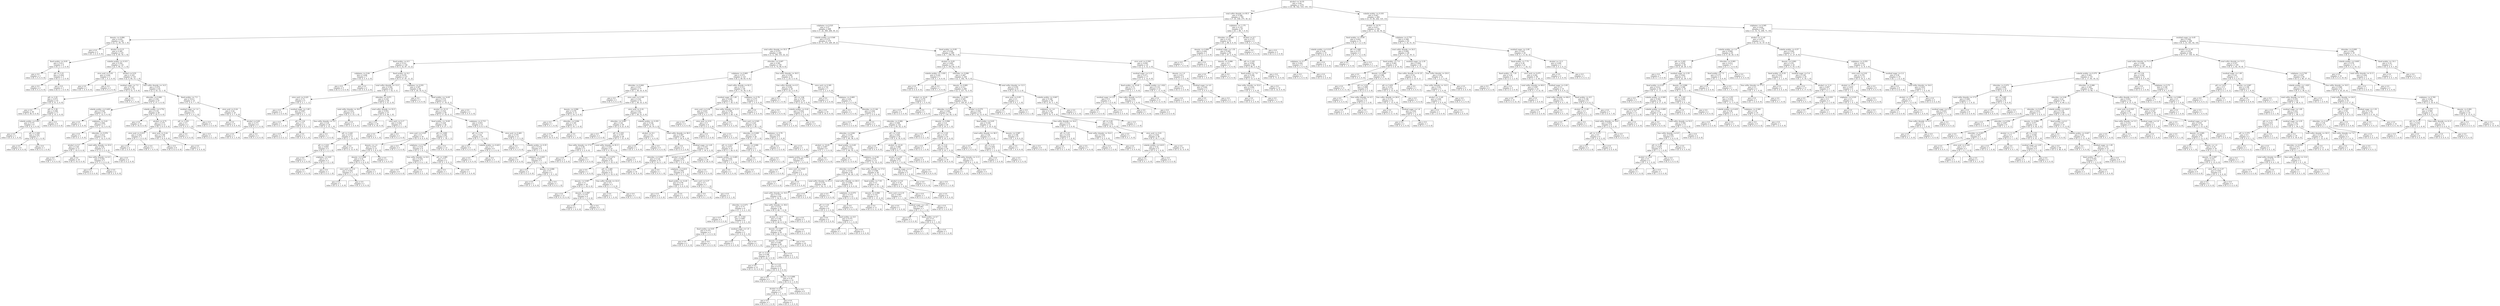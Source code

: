 digraph Tree {
node [shape=box] ;
0 [label="alcohol <= 10.55\ngini = 0.64\nsamples = 1279\nvalue = [10, 38, 542, 519, 155, 15]"] ;
1 [label="total sulfur dioxide <= 95.5\ngini = 0.546\nsamples = 795\nvalue = [7, 23, 458, 275, 30, 2]"] ;
0 -> 1 [labeldistance=2.5, labelangle=45, headlabel="True"] ;
2 [label="sulphates <= 0.525\ngini = 0.57\nsamples = 698\nvalue = [7, 22, 369, 268, 30, 2]"] ;
1 -> 2 ;
3 [label="density <= 0.994\ngini = 0.419\nsamples = 128\nvalue = [2, 11, 95, 19, 1, 0]"] ;
2 -> 3 ;
4 [label="gini = 0.0\nsamples = 3\nvalue = [0, 3, 0, 0, 0, 0]"] ;
3 -> 4 ;
5 [label="alcohol <= 9.15\ngini = 0.395\nsamples = 125\nvalue = [2, 8, 95, 19, 1, 0]"] ;
3 -> 5 ;
6 [label="fixed acidity <= 8.05\ngini = 0.611\nsamples = 6\nvalue = [0, 3, 1, 2, 0, 0]"] ;
5 -> 6 ;
7 [label="gini = 0.0\nsamples = 3\nvalue = [0, 3, 0, 0, 0, 0]"] ;
6 -> 7 ;
8 [label="pH <= 3.33\ngini = 0.444\nsamples = 3\nvalue = [0, 0, 1, 2, 0, 0]"] ;
6 -> 8 ;
9 [label="gini = 0.0\nsamples = 2\nvalue = [0, 0, 0, 2, 0, 0]"] ;
8 -> 9 ;
10 [label="gini = 0.0\nsamples = 1\nvalue = [0, 0, 1, 0, 0, 0]"] ;
8 -> 10 ;
11 [label="volatile acidity <= 0.315\ngini = 0.354\nsamples = 119\nvalue = [2, 5, 94, 17, 1, 0]"] ;
5 -> 11 ;
12 [label="citric acid <= 0.43\ngini = 0.444\nsamples = 3\nvalue = [0, 1, 0, 2, 0, 0]"] ;
11 -> 12 ;
13 [label="gini = 0.0\nsamples = 1\nvalue = [0, 1, 0, 0, 0, 0]"] ;
12 -> 13 ;
14 [label="gini = 0.0\nsamples = 2\nvalue = [0, 0, 0, 2, 0, 0]"] ;
12 -> 14 ;
15 [label="alcohol <= 9.55\ngini = 0.325\nsamples = 116\nvalue = [2, 4, 94, 15, 1, 0]"] ;
11 -> 15 ;
16 [label="residual sugar <= 7.5\ngini = 0.105\nsamples = 54\nvalue = [0, 0, 51, 3, 0, 0]"] ;
15 -> 16 ;
17 [label="pH <= 3.35\ngini = 0.073\nsamples = 53\nvalue = [0, 0, 51, 2, 0, 0]"] ;
16 -> 17 ;
18 [label="gini = 0.0\nsamples = 36\nvalue = [0, 0, 36, 0, 0, 0]"] ;
17 -> 18 ;
19 [label="pH <= 3.38\ngini = 0.208\nsamples = 17\nvalue = [0, 0, 15, 2, 0, 0]"] ;
17 -> 19 ;
20 [label="volatile acidity <= 0.45\ngini = 0.375\nsamples = 8\nvalue = [0, 0, 6, 2, 0, 0]"] ;
19 -> 20 ;
21 [label="gini = 0.0\nsamples = 1\nvalue = [0, 0, 0, 1, 0, 0]"] ;
20 -> 21 ;
22 [label="pH <= 3.365\ngini = 0.245\nsamples = 7\nvalue = [0, 0, 6, 1, 0, 0]"] ;
20 -> 22 ;
23 [label="gini = 0.0\nsamples = 6\nvalue = [0, 0, 6, 0, 0, 0]"] ;
22 -> 23 ;
24 [label="gini = 0.0\nsamples = 1\nvalue = [0, 0, 0, 1, 0, 0]"] ;
22 -> 24 ;
25 [label="gini = 0.0\nsamples = 9\nvalue = [0, 0, 9, 0, 0, 0]"] ;
19 -> 25 ;
26 [label="gini = 0.0\nsamples = 1\nvalue = [0, 0, 0, 1, 0, 0]"] ;
16 -> 26 ;
27 [label="free sulfur dioxide <= 14.5\ngini = 0.476\nsamples = 62\nvalue = [2, 4, 43, 12, 1, 0]"] ;
15 -> 27 ;
28 [label="chlorides <= 0.082\ngini = 0.361\nsamples = 47\nvalue = [1, 4, 37, 5, 0, 0]"] ;
27 -> 28 ;
29 [label="volatile acidity <= 0.405\ngini = 0.526\nsamples = 19\nvalue = [1, 1, 12, 5, 0, 0]"] ;
28 -> 29 ;
30 [label="gini = 0.0\nsamples = 2\nvalue = [0, 0, 0, 2, 0, 0]"] ;
29 -> 30 ;
31 [label="sulphates <= 0.43\ngini = 0.464\nsamples = 17\nvalue = [1, 1, 12, 3, 0, 0]"] ;
29 -> 31 ;
32 [label="gini = 0.0\nsamples = 1\nvalue = [0, 0, 0, 1, 0, 0]"] ;
31 -> 32 ;
33 [label="chlorides <= 0.078\ngini = 0.414\nsamples = 16\nvalue = [1, 1, 12, 2, 0, 0]"] ;
31 -> 33 ;
34 [label="alcohol <= 9.7\ngini = 0.165\nsamples = 11\nvalue = [0, 1, 10, 0, 0, 0]"] ;
33 -> 34 ;
35 [label="gini = 0.0\nsamples = 1\nvalue = [0, 1, 0, 0, 0, 0]"] ;
34 -> 35 ;
36 [label="gini = 0.0\nsamples = 10\nvalue = [0, 0, 10, 0, 0, 0]"] ;
34 -> 36 ;
37 [label="total sulfur dioxide <= 25.0\ngini = 0.64\nsamples = 5\nvalue = [1, 0, 2, 2, 0, 0]"] ;
33 -> 37 ;
38 [label="free sulfur dioxide <= 6.5\ngini = 0.444\nsamples = 3\nvalue = [1, 0, 2, 0, 0, 0]"] ;
37 -> 38 ;
39 [label="gini = 0.0\nsamples = 1\nvalue = [1, 0, 0, 0, 0, 0]"] ;
38 -> 39 ;
40 [label="gini = 0.0\nsamples = 2\nvalue = [0, 0, 2, 0, 0, 0]"] ;
38 -> 40 ;
41 [label="gini = 0.0\nsamples = 2\nvalue = [0, 0, 0, 2, 0, 0]"] ;
37 -> 41 ;
42 [label="volatile acidity <= 0.752\ngini = 0.191\nsamples = 28\nvalue = [0, 3, 25, 0, 0, 0]"] ;
28 -> 42 ;
43 [label="gini = 0.0\nsamples = 16\nvalue = [0, 0, 16, 0, 0, 0]"] ;
42 -> 43 ;
44 [label="alcohol <= 9.75\ngini = 0.375\nsamples = 12\nvalue = [0, 3, 9, 0, 0, 0]"] ;
42 -> 44 ;
45 [label="citric acid <= 0.015\ngini = 0.444\nsamples = 3\nvalue = [0, 2, 1, 0, 0, 0]"] ;
44 -> 45 ;
46 [label="gini = 0.0\nsamples = 2\nvalue = [0, 2, 0, 0, 0, 0]"] ;
45 -> 46 ;
47 [label="gini = 0.0\nsamples = 1\nvalue = [0, 0, 1, 0, 0, 0]"] ;
45 -> 47 ;
48 [label="citric acid <= 0.24\ngini = 0.198\nsamples = 9\nvalue = [0, 1, 8, 0, 0, 0]"] ;
44 -> 48 ;
49 [label="gini = 0.0\nsamples = 8\nvalue = [0, 0, 8, 0, 0, 0]"] ;
48 -> 49 ;
50 [label="gini = 0.0\nsamples = 1\nvalue = [0, 1, 0, 0, 0, 0]"] ;
48 -> 50 ;
51 [label="fixed acidity <= 7.5\ngini = 0.613\nsamples = 15\nvalue = [1, 0, 6, 7, 1, 0]"] ;
27 -> 51 ;
52 [label="residual sugar <= 1.4\ngini = 0.56\nsamples = 5\nvalue = [1, 0, 3, 0, 1, 0]"] ;
51 -> 52 ;
53 [label="pH <= 3.355\ngini = 0.5\nsamples = 2\nvalue = [1, 0, 0, 0, 1, 0]"] ;
52 -> 53 ;
54 [label="gini = 0.0\nsamples = 1\nvalue = [1, 0, 0, 0, 0, 0]"] ;
53 -> 54 ;
55 [label="gini = 0.0\nsamples = 1\nvalue = [0, 0, 0, 0, 1, 0]"] ;
53 -> 55 ;
56 [label="gini = 0.0\nsamples = 3\nvalue = [0, 0, 3, 0, 0, 0]"] ;
52 -> 56 ;
57 [label="citric acid <= 0.24\ngini = 0.42\nsamples = 10\nvalue = [0, 0, 3, 7, 0, 0]"] ;
51 -> 57 ;
58 [label="gini = 0.0\nsamples = 6\nvalue = [0, 0, 0, 6, 0, 0]"] ;
57 -> 58 ;
59 [label="alcohol <= 9.85\ngini = 0.375\nsamples = 4\nvalue = [0, 0, 3, 1, 0, 0]"] ;
57 -> 59 ;
60 [label="gini = 0.0\nsamples = 1\nvalue = [0, 0, 0, 1, 0, 0]"] ;
59 -> 60 ;
61 [label="gini = 0.0\nsamples = 3\nvalue = [0, 0, 3, 0, 0, 0]"] ;
59 -> 61 ;
62 [label="volatile acidity <= 0.548\ngini = 0.575\nsamples = 570\nvalue = [5, 11, 274, 249, 29, 2]"] ;
2 -> 62 ;
63 [label="total sulfur dioxide <= 35.5\ngini = 0.575\nsamples = 290\nvalue = [1, 4, 106, 155, 22, 2]"] ;
62 -> 63 ;
64 [label="fixed acidity <= 6.5\ngini = 0.512\nsamples = 134\nvalue = [0, 0, 32, 87, 13, 2]"] ;
63 -> 64 ;
65 [label="sulphates <= 0.64\ngini = 0.408\nsamples = 7\nvalue = [0, 0, 5, 0, 2, 0]"] ;
64 -> 65 ;
66 [label="gini = 0.0\nsamples = 5\nvalue = [0, 0, 5, 0, 0, 0]"] ;
65 -> 66 ;
67 [label="gini = 0.0\nsamples = 2\nvalue = [0, 0, 0, 0, 2, 0]"] ;
65 -> 67 ;
68 [label="fixed acidity <= 9.2\ngini = 0.478\nsamples = 127\nvalue = [0, 0, 27, 87, 11, 2]"] ;
64 -> 68 ;
69 [label="total sulfur dioxide <= 13.5\ngini = 0.304\nsamples = 63\nvalue = [0, 0, 7, 52, 3, 1]"] ;
68 -> 69 ;
70 [label="citric acid <= 0.225\ngini = 0.72\nsamples = 5\nvalue = [0, 0, 2, 1, 1, 1]"] ;
69 -> 70 ;
71 [label="gini = 0.0\nsamples = 2\nvalue = [0, 0, 2, 0, 0, 0]"] ;
70 -> 71 ;
72 [label="residual sugar <= 1.65\ngini = 0.667\nsamples = 3\nvalue = [0, 0, 0, 1, 1, 1]"] ;
70 -> 72 ;
73 [label="gini = 0.0\nsamples = 1\nvalue = [0, 0, 0, 1, 0, 0]"] ;
72 -> 73 ;
74 [label="pH <= 3.24\ngini = 0.5\nsamples = 2\nvalue = [0, 0, 0, 0, 1, 1]"] ;
72 -> 74 ;
75 [label="gini = 0.0\nsamples = 1\nvalue = [0, 0, 0, 0, 0, 1]"] ;
74 -> 75 ;
76 [label="gini = 0.0\nsamples = 1\nvalue = [0, 0, 0, 0, 1, 0]"] ;
74 -> 76 ;
77 [label="chlorides <= 0.071\ngini = 0.218\nsamples = 58\nvalue = [0, 0, 5, 51, 2, 0]"] ;
69 -> 77 ;
78 [label="total sulfur dioxide <= 30.5\ngini = 0.431\nsamples = 21\nvalue = [0, 0, 5, 15, 1, 0]"] ;
77 -> 78 ;
79 [label="free sulfur dioxide <= 3.5\ngini = 0.29\nsamples = 18\nvalue = [0, 0, 2, 15, 1, 0]"] ;
78 -> 79 ;
80 [label="gini = 0.0\nsamples = 1\nvalue = [0, 0, 1, 0, 0, 0]"] ;
79 -> 80 ;
81 [label="pH <= 3.245\ngini = 0.215\nsamples = 17\nvalue = [0, 0, 1, 15, 1, 0]"] ;
79 -> 81 ;
82 [label="pH <= 3.225\ngini = 0.625\nsamples = 4\nvalue = [0, 0, 1, 2, 1, 0]"] ;
81 -> 82 ;
83 [label="gini = 0.0\nsamples = 2\nvalue = [0, 0, 0, 2, 0, 0]"] ;
82 -> 83 ;
84 [label="sulphates <= 0.63\ngini = 0.5\nsamples = 2\nvalue = [0, 0, 1, 0, 1, 0]"] ;
82 -> 84 ;
85 [label="gini = 0.0\nsamples = 1\nvalue = [0, 0, 1, 0, 0, 0]"] ;
84 -> 85 ;
86 [label="gini = 0.0\nsamples = 1\nvalue = [0, 0, 0, 0, 1, 0]"] ;
84 -> 86 ;
87 [label="gini = 0.0\nsamples = 13\nvalue = [0, 0, 0, 13, 0, 0]"] ;
81 -> 87 ;
88 [label="gini = 0.0\nsamples = 3\nvalue = [0, 0, 3, 0, 0, 0]"] ;
78 -> 88 ;
89 [label="total sulfur dioxide <= 33.5\ngini = 0.053\nsamples = 37\nvalue = [0, 0, 0, 36, 1, 0]"] ;
77 -> 89 ;
90 [label="gini = 0.0\nsamples = 34\nvalue = [0, 0, 0, 34, 0, 0]"] ;
89 -> 90 ;
91 [label="citric acid <= 0.17\ngini = 0.444\nsamples = 3\nvalue = [0, 0, 0, 2, 1, 0]"] ;
89 -> 91 ;
92 [label="gini = 0.0\nsamples = 1\nvalue = [0, 0, 0, 0, 1, 0]"] ;
91 -> 92 ;
93 [label="gini = 0.0\nsamples = 2\nvalue = [0, 0, 0, 2, 0, 0]"] ;
91 -> 93 ;
94 [label="sulphates <= 0.555\ngini = 0.587\nsamples = 64\nvalue = [0, 0, 20, 35, 8, 1]"] ;
68 -> 94 ;
95 [label="gini = 0.0\nsamples = 3\nvalue = [0, 0, 3, 0, 0, 0]"] ;
94 -> 95 ;
96 [label="fixed acidity <= 14.65\ngini = 0.576\nsamples = 61\nvalue = [0, 0, 17, 35, 8, 1]"] ;
94 -> 96 ;
97 [label="alcohol <= 10.15\ngini = 0.554\nsamples = 59\nvalue = [0, 0, 17, 35, 6, 1]"] ;
96 -> 97 ;
98 [label="fixed acidity <= 10.85\ngini = 0.438\nsamples = 38\nvalue = [0, 0, 9, 27, 1, 1]"] ;
97 -> 98 ;
99 [label="citric acid <= 0.525\ngini = 0.5\nsamples = 16\nvalue = [0, 0, 8, 8, 0, 0]"] ;
98 -> 99 ;
100 [label="density <= 1.0\ngini = 0.473\nsamples = 13\nvalue = [0, 0, 5, 8, 0, 0]"] ;
99 -> 100 ;
101 [label="density <= 0.998\ngini = 0.32\nsamples = 10\nvalue = [0, 0, 2, 8, 0, 0]"] ;
100 -> 101 ;
102 [label="citric acid <= 0.31\ngini = 0.444\nsamples = 3\nvalue = [0, 0, 2, 1, 0, 0]"] ;
101 -> 102 ;
103 [label="gini = 0.0\nsamples = 1\nvalue = [0, 0, 0, 1, 0, 0]"] ;
102 -> 103 ;
104 [label="gini = 0.0\nsamples = 2\nvalue = [0, 0, 2, 0, 0, 0]"] ;
102 -> 104 ;
105 [label="gini = 0.0\nsamples = 7\nvalue = [0, 0, 0, 7, 0, 0]"] ;
101 -> 105 ;
106 [label="gini = 0.0\nsamples = 3\nvalue = [0, 0, 3, 0, 0, 0]"] ;
100 -> 106 ;
107 [label="gini = 0.0\nsamples = 3\nvalue = [0, 0, 3, 0, 0, 0]"] ;
99 -> 107 ;
108 [label="pH <= 3.095\ngini = 0.248\nsamples = 22\nvalue = [0, 0, 1, 19, 1, 1]"] ;
98 -> 108 ;
109 [label="sulphates <= 0.795\ngini = 0.519\nsamples = 9\nvalue = [0, 0, 1, 6, 1, 1]"] ;
108 -> 109 ;
110 [label="free sulfur dioxide <= 8.0\ngini = 0.245\nsamples = 7\nvalue = [0, 0, 0, 6, 1, 0]"] ;
109 -> 110 ;
111 [label="gini = 0.0\nsamples = 6\nvalue = [0, 0, 0, 6, 0, 0]"] ;
110 -> 111 ;
112 [label="gini = 0.0\nsamples = 1\nvalue = [0, 0, 0, 0, 1, 0]"] ;
110 -> 112 ;
113 [label="pH <= 2.985\ngini = 0.5\nsamples = 2\nvalue = [0, 0, 1, 0, 0, 1]"] ;
109 -> 113 ;
114 [label="gini = 0.0\nsamples = 1\nvalue = [0, 0, 0, 0, 0, 1]"] ;
113 -> 114 ;
115 [label="gini = 0.0\nsamples = 1\nvalue = [0, 0, 1, 0, 0, 0]"] ;
113 -> 115 ;
116 [label="gini = 0.0\nsamples = 13\nvalue = [0, 0, 0, 13, 0, 0]"] ;
108 -> 116 ;
117 [label="sulphates <= 0.715\ngini = 0.653\nsamples = 21\nvalue = [0, 0, 8, 8, 5, 0]"] ;
97 -> 117 ;
118 [label="pH <= 3.175\ngini = 0.42\nsamples = 10\nvalue = [0, 0, 7, 3, 0, 0]"] ;
117 -> 118 ;
119 [label="gini = 0.0\nsamples = 4\nvalue = [0, 0, 4, 0, 0, 0]"] ;
118 -> 119 ;
120 [label="volatile acidity <= 0.425\ngini = 0.5\nsamples = 6\nvalue = [0, 0, 3, 3, 0, 0]"] ;
118 -> 120 ;
121 [label="gini = 0.0\nsamples = 3\nvalue = [0, 0, 3, 0, 0, 0]"] ;
120 -> 121 ;
122 [label="gini = 0.0\nsamples = 3\nvalue = [0, 0, 0, 3, 0, 0]"] ;
120 -> 122 ;
123 [label="citric acid <= 0.465\ngini = 0.579\nsamples = 11\nvalue = [0, 0, 1, 5, 5, 0]"] ;
117 -> 123 ;
124 [label="gini = 0.0\nsamples = 3\nvalue = [0, 0, 0, 3, 0, 0]"] ;
123 -> 124 ;
125 [label="volatile acidity <= 0.35\ngini = 0.531\nsamples = 8\nvalue = [0, 0, 1, 2, 5, 0]"] ;
123 -> 125 ;
126 [label="gini = 0.0\nsamples = 4\nvalue = [0, 0, 0, 0, 4, 0]"] ;
125 -> 126 ;
127 [label="sulphates <= 0.835\ngini = 0.625\nsamples = 4\nvalue = [0, 0, 1, 2, 1, 0]"] ;
125 -> 127 ;
128 [label="gini = 0.0\nsamples = 2\nvalue = [0, 0, 0, 2, 0, 0]"] ;
127 -> 128 ;
129 [label="density <= 0.999\ngini = 0.5\nsamples = 2\nvalue = [0, 0, 1, 0, 1, 0]"] ;
127 -> 129 ;
130 [label="gini = 0.0\nsamples = 1\nvalue = [0, 0, 1, 0, 0, 0]"] ;
129 -> 130 ;
131 [label="gini = 0.0\nsamples = 1\nvalue = [0, 0, 0, 0, 1, 0]"] ;
129 -> 131 ;
132 [label="gini = 0.0\nsamples = 2\nvalue = [0, 0, 0, 0, 2, 0]"] ;
96 -> 132 ;
133 [label="chlorides <= 0.097\ngini = 0.581\nsamples = 156\nvalue = [1, 4, 74, 68, 9, 0]"] ;
63 -> 133 ;
134 [label="sulphates <= 0.665\ngini = 0.573\nsamples = 123\nvalue = [0, 2, 49, 63, 9, 0]"] ;
133 -> 134 ;
135 [label="chlorides <= 0.063\ngini = 0.557\nsamples = 77\nvalue = [0, 1, 39, 33, 4, 0]"] ;
134 -> 135 ;
136 [label="gini = 0.0\nsamples = 2\nvalue = [0, 0, 0, 0, 2, 0]"] ;
135 -> 136 ;
137 [label="citric acid <= 0.195\ngini = 0.535\nsamples = 75\nvalue = [0, 1, 39, 33, 2, 0]"] ;
135 -> 137 ;
138 [label="density <= 0.996\ngini = 0.278\nsamples = 12\nvalue = [0, 0, 10, 2, 0, 0]"] ;
137 -> 138 ;
139 [label="gini = 0.0\nsamples = 1\nvalue = [0, 0, 0, 1, 0, 0]"] ;
138 -> 139 ;
140 [label="chlorides <= 0.084\ngini = 0.165\nsamples = 11\nvalue = [0, 0, 10, 1, 0, 0]"] ;
138 -> 140 ;
141 [label="gini = 0.0\nsamples = 10\nvalue = [0, 0, 10, 0, 0, 0]"] ;
140 -> 141 ;
142 [label="gini = 0.0\nsamples = 1\nvalue = [0, 0, 0, 1, 0, 0]"] ;
140 -> 142 ;
143 [label="citric acid <= 0.32\ngini = 0.545\nsamples = 63\nvalue = [0, 1, 29, 31, 2, 0]"] ;
137 -> 143 ;
144 [label="chlorides <= 0.067\ngini = 0.42\nsamples = 30\nvalue = [0, 0, 9, 21, 0, 0]"] ;
143 -> 144 ;
145 [label="gini = 0.0\nsamples = 2\nvalue = [0, 0, 2, 0, 0, 0]"] ;
144 -> 145 ;
146 [label="pH <= 3.355\ngini = 0.375\nsamples = 28\nvalue = [0, 0, 7, 21, 0, 0]"] ;
144 -> 146 ;
147 [label="free sulfur dioxide <= 17.0\ngini = 0.48\nsamples = 5\nvalue = [0, 0, 3, 2, 0, 0]"] ;
146 -> 147 ;
148 [label="gini = 0.0\nsamples = 2\nvalue = [0, 0, 0, 2, 0, 0]"] ;
147 -> 148 ;
149 [label="gini = 0.0\nsamples = 3\nvalue = [0, 0, 3, 0, 0, 0]"] ;
147 -> 149 ;
150 [label="total sulfur dioxide <= 81.5\ngini = 0.287\nsamples = 23\nvalue = [0, 0, 4, 19, 0, 0]"] ;
146 -> 150 ;
151 [label="chlorides <= 0.072\ngini = 0.236\nsamples = 22\nvalue = [0, 0, 3, 19, 0, 0]"] ;
150 -> 151 ;
152 [label="gini = 0.0\nsamples = 1\nvalue = [0, 0, 1, 0, 0, 0]"] ;
151 -> 152 ;
153 [label="pH <= 3.495\ngini = 0.172\nsamples = 21\nvalue = [0, 0, 2, 19, 0, 0]"] ;
151 -> 153 ;
154 [label="density <= 0.997\ngini = 0.1\nsamples = 19\nvalue = [0, 0, 1, 18, 0, 0]"] ;
153 -> 154 ;
155 [label="gini = 0.0\nsamples = 13\nvalue = [0, 0, 0, 13, 0, 0]"] ;
154 -> 155 ;
156 [label="density <= 0.997\ngini = 0.278\nsamples = 6\nvalue = [0, 0, 1, 5, 0, 0]"] ;
154 -> 156 ;
157 [label="gini = 0.0\nsamples = 1\nvalue = [0, 0, 1, 0, 0, 0]"] ;
156 -> 157 ;
158 [label="gini = 0.0\nsamples = 5\nvalue = [0, 0, 0, 5, 0, 0]"] ;
156 -> 158 ;
159 [label="free sulfur dioxide <= 22.0\ngini = 0.5\nsamples = 2\nvalue = [0, 0, 1, 1, 0, 0]"] ;
153 -> 159 ;
160 [label="gini = 0.0\nsamples = 1\nvalue = [0, 0, 0, 1, 0, 0]"] ;
159 -> 160 ;
161 [label="gini = 0.0\nsamples = 1\nvalue = [0, 0, 1, 0, 0, 0]"] ;
159 -> 161 ;
162 [label="gini = 0.0\nsamples = 1\nvalue = [0, 0, 1, 0, 0, 0]"] ;
150 -> 162 ;
163 [label="volatile acidity <= 0.355\ngini = 0.536\nsamples = 33\nvalue = [0, 1, 20, 10, 2, 0]"] ;
143 -> 163 ;
164 [label="alcohol <= 9.3\ngini = 0.32\nsamples = 5\nvalue = [0, 0, 1, 4, 0, 0]"] ;
163 -> 164 ;
165 [label="gini = 0.0\nsamples = 1\nvalue = [0, 0, 1, 0, 0, 0]"] ;
164 -> 165 ;
166 [label="gini = 0.0\nsamples = 4\nvalue = [0, 0, 0, 4, 0, 0]"] ;
164 -> 166 ;
167 [label="total sulfur dioxide <= 38.5\ngini = 0.487\nsamples = 28\nvalue = [0, 1, 19, 6, 2, 0]"] ;
163 -> 167 ;
168 [label="gini = 0.0\nsamples = 2\nvalue = [0, 0, 0, 2, 0, 0]"] ;
167 -> 168 ;
169 [label="residual sugar <= 2.45\ngini = 0.435\nsamples = 26\nvalue = [0, 1, 19, 4, 2, 0]"] ;
167 -> 169 ;
170 [label="chlorides <= 0.093\ngini = 0.124\nsamples = 15\nvalue = [0, 0, 14, 0, 1, 0]"] ;
169 -> 170 ;
171 [label="gini = 0.0\nsamples = 14\nvalue = [0, 0, 14, 0, 0, 0]"] ;
170 -> 171 ;
172 [label="gini = 0.0\nsamples = 1\nvalue = [0, 0, 0, 0, 1, 0]"] ;
170 -> 172 ;
173 [label="alcohol <= 10.25\ngini = 0.645\nsamples = 11\nvalue = [0, 1, 5, 4, 1, 0]"] ;
169 -> 173 ;
174 [label="sulphates <= 0.615\ngini = 0.562\nsamples = 8\nvalue = [0, 1, 5, 1, 1, 0]"] ;
173 -> 174 ;
175 [label="fixed acidity <= 12.45\ngini = 0.278\nsamples = 6\nvalue = [0, 1, 5, 0, 0, 0]"] ;
174 -> 175 ;
176 [label="gini = 0.0\nsamples = 5\nvalue = [0, 0, 5, 0, 0, 0]"] ;
175 -> 176 ;
177 [label="gini = 0.0\nsamples = 1\nvalue = [0, 1, 0, 0, 0, 0]"] ;
175 -> 177 ;
178 [label="citric acid <= 0.37\ngini = 0.5\nsamples = 2\nvalue = [0, 0, 0, 1, 1, 0]"] ;
174 -> 178 ;
179 [label="gini = 0.0\nsamples = 1\nvalue = [0, 0, 0, 1, 0, 0]"] ;
178 -> 179 ;
180 [label="gini = 0.0\nsamples = 1\nvalue = [0, 0, 0, 0, 1, 0]"] ;
178 -> 180 ;
181 [label="gini = 0.0\nsamples = 3\nvalue = [0, 0, 0, 3, 0, 0]"] ;
173 -> 181 ;
182 [label="total sulfur dioxide <= 82.5\ngini = 0.515\nsamples = 46\nvalue = [0, 1, 10, 30, 5, 0]"] ;
134 -> 182 ;
183 [label="residual sugar <= 1.85\ngini = 0.448\nsamples = 42\nvalue = [0, 0, 7, 30, 5, 0]"] ;
182 -> 183 ;
184 [label="citric acid <= 0.38\ngini = 0.625\nsamples = 8\nvalue = [0, 0, 4, 2, 2, 0]"] ;
183 -> 184 ;
185 [label="gini = 0.0\nsamples = 4\nvalue = [0, 0, 4, 0, 0, 0]"] ;
184 -> 185 ;
186 [label="citric acid <= 0.51\ngini = 0.5\nsamples = 4\nvalue = [0, 0, 0, 2, 2, 0]"] ;
184 -> 186 ;
187 [label="gini = 0.0\nsamples = 2\nvalue = [0, 0, 0, 2, 0, 0]"] ;
186 -> 187 ;
188 [label="gini = 0.0\nsamples = 2\nvalue = [0, 0, 0, 0, 2, 0]"] ;
186 -> 188 ;
189 [label="free sulfur dioxide <= 11.5\ngini = 0.306\nsamples = 34\nvalue = [0, 0, 3, 28, 3, 0]"] ;
183 -> 189 ;
190 [label="gini = 0.0\nsamples = 2\nvalue = [0, 0, 0, 0, 2, 0]"] ;
189 -> 190 ;
191 [label="citric acid <= 0.565\ngini = 0.225\nsamples = 32\nvalue = [0, 0, 3, 28, 1, 0]"] ;
189 -> 191 ;
192 [label="chlorides <= 0.095\ngini = 0.131\nsamples = 29\nvalue = [0, 0, 1, 27, 1, 0]"] ;
191 -> 192 ;
193 [label="pH <= 3.415\ngini = 0.071\nsamples = 27\nvalue = [0, 0, 1, 26, 0, 0]"] ;
192 -> 193 ;
194 [label="gini = 0.0\nsamples = 24\nvalue = [0, 0, 0, 24, 0, 0]"] ;
193 -> 194 ;
195 [label="volatile acidity <= 0.485\ngini = 0.444\nsamples = 3\nvalue = [0, 0, 1, 2, 0, 0]"] ;
193 -> 195 ;
196 [label="gini = 0.0\nsamples = 2\nvalue = [0, 0, 0, 2, 0, 0]"] ;
195 -> 196 ;
197 [label="gini = 0.0\nsamples = 1\nvalue = [0, 0, 1, 0, 0, 0]"] ;
195 -> 197 ;
198 [label="density <= 0.998\ngini = 0.5\nsamples = 2\nvalue = [0, 0, 0, 1, 1, 0]"] ;
192 -> 198 ;
199 [label="gini = 0.0\nsamples = 1\nvalue = [0, 0, 0, 1, 0, 0]"] ;
198 -> 199 ;
200 [label="gini = 0.0\nsamples = 1\nvalue = [0, 0, 0, 0, 1, 0]"] ;
198 -> 200 ;
201 [label="sulphates <= 0.79\ngini = 0.444\nsamples = 3\nvalue = [0, 0, 2, 1, 0, 0]"] ;
191 -> 201 ;
202 [label="gini = 0.0\nsamples = 2\nvalue = [0, 0, 2, 0, 0, 0]"] ;
201 -> 202 ;
203 [label="gini = 0.0\nsamples = 1\nvalue = [0, 0, 0, 1, 0, 0]"] ;
201 -> 203 ;
204 [label="sulphates <= 0.76\ngini = 0.375\nsamples = 4\nvalue = [0, 1, 3, 0, 0, 0]"] ;
182 -> 204 ;
205 [label="gini = 0.0\nsamples = 1\nvalue = [0, 1, 0, 0, 0, 0]"] ;
204 -> 205 ;
206 [label="gini = 0.0\nsamples = 3\nvalue = [0, 0, 3, 0, 0, 0]"] ;
204 -> 206 ;
207 [label="free sulfur dioxide <= 30.5\ngini = 0.399\nsamples = 33\nvalue = [1, 2, 25, 5, 0, 0]"] ;
133 -> 207 ;
208 [label="free sulfur dioxide <= 4.5\ngini = 0.204\nsamples = 26\nvalue = [0, 0, 23, 3, 0, 0]"] ;
207 -> 208 ;
209 [label="gini = 0.0\nsamples = 1\nvalue = [0, 0, 0, 1, 0, 0]"] ;
208 -> 209 ;
210 [label="pH <= 3.06\ngini = 0.147\nsamples = 25\nvalue = [0, 0, 23, 2, 0, 0]"] ;
208 -> 210 ;
211 [label="volatile acidity <= 0.42\ngini = 0.444\nsamples = 6\nvalue = [0, 0, 4, 2, 0, 0]"] ;
210 -> 211 ;
212 [label="gini = 0.0\nsamples = 2\nvalue = [0, 0, 0, 2, 0, 0]"] ;
211 -> 212 ;
213 [label="gini = 0.0\nsamples = 4\nvalue = [0, 0, 4, 0, 0, 0]"] ;
211 -> 213 ;
214 [label="gini = 0.0\nsamples = 19\nvalue = [0, 0, 19, 0, 0, 0]"] ;
210 -> 214 ;
215 [label="citric acid <= 0.395\ngini = 0.735\nsamples = 7\nvalue = [1, 2, 2, 2, 0, 0]"] ;
207 -> 215 ;
216 [label="gini = 0.0\nsamples = 2\nvalue = [0, 0, 0, 2, 0, 0]"] ;
215 -> 216 ;
217 [label="sulphates <= 0.805\ngini = 0.64\nsamples = 5\nvalue = [1, 2, 2, 0, 0, 0]"] ;
215 -> 217 ;
218 [label="gini = 0.0\nsamples = 2\nvalue = [0, 0, 2, 0, 0, 0]"] ;
217 -> 218 ;
219 [label="chlorides <= 0.146\ngini = 0.444\nsamples = 3\nvalue = [1, 2, 0, 0, 0, 0]"] ;
217 -> 219 ;
220 [label="gini = 0.0\nsamples = 1\nvalue = [1, 0, 0, 0, 0, 0]"] ;
219 -> 220 ;
221 [label="gini = 0.0\nsamples = 2\nvalue = [0, 2, 0, 0, 0, 0]"] ;
219 -> 221 ;
222 [label="fixed acidity <= 9.95\ngini = 0.526\nsamples = 280\nvalue = [4, 7, 168, 94, 7, 0]"] ;
62 -> 222 ;
223 [label="alcohol <= 9.05\ngini = 0.495\nsamples = 257\nvalue = [2, 5, 163, 82, 5, 0]"] ;
222 -> 223 ;
224 [label="volatile acidity <= 1.035\ngini = 0.245\nsamples = 7\nvalue = [0, 0, 1, 6, 0, 0]"] ;
223 -> 224 ;
225 [label="gini = 0.0\nsamples = 6\nvalue = [0, 0, 0, 6, 0, 0]"] ;
224 -> 225 ;
226 [label="gini = 0.0\nsamples = 1\nvalue = [0, 0, 1, 0, 0, 0]"] ;
224 -> 226 ;
227 [label="chlorides <= 0.098\ngini = 0.487\nsamples = 250\nvalue = [2, 5, 162, 76, 5, 0]"] ;
223 -> 227 ;
228 [label="density <= 0.995\ngini = 0.511\nsamples = 209\nvalue = [2, 5, 127, 72, 3, 0]"] ;
227 -> 228 ;
229 [label="alcohol <= 10.45\ngini = 0.278\nsamples = 6\nvalue = [0, 0, 1, 5, 0, 0]"] ;
228 -> 229 ;
230 [label="gini = 0.0\nsamples = 5\nvalue = [0, 0, 0, 5, 0, 0]"] ;
229 -> 230 ;
231 [label="gini = 0.0\nsamples = 1\nvalue = [0, 0, 1, 0, 0, 0]"] ;
229 -> 231 ;
232 [label="chlorides <= 0.091\ngini = 0.505\nsamples = 203\nvalue = [2, 5, 126, 67, 3, 0]"] ;
228 -> 232 ;
233 [label="chlorides <= 0.087\ngini = 0.483\nsamples = 178\nvalue = [2, 3, 116, 54, 3, 0]"] ;
232 -> 233 ;
234 [label="chlorides <= 0.082\ngini = 0.508\nsamples = 152\nvalue = [2, 3, 93, 52, 2, 0]"] ;
233 -> 234 ;
235 [label="chlorides <= 0.061\ngini = 0.479\nsamples = 128\nvalue = [2, 3, 85, 36, 2, 0]"] ;
234 -> 235 ;
236 [label="alcohol <= 10.05\ngini = 0.667\nsamples = 6\nvalue = [1, 1, 1, 3, 0, 0]"] ;
235 -> 236 ;
237 [label="volatile acidity <= 0.698\ngini = 0.667\nsamples = 3\nvalue = [1, 1, 1, 0, 0, 0]"] ;
236 -> 237 ;
238 [label="gini = 0.0\nsamples = 1\nvalue = [0, 0, 1, 0, 0, 0]"] ;
237 -> 238 ;
239 [label="citric acid <= 0.025\ngini = 0.5\nsamples = 2\nvalue = [1, 1, 0, 0, 0, 0]"] ;
237 -> 239 ;
240 [label="gini = 0.0\nsamples = 1\nvalue = [0, 1, 0, 0, 0, 0]"] ;
239 -> 240 ;
241 [label="gini = 0.0\nsamples = 1\nvalue = [1, 0, 0, 0, 0, 0]"] ;
239 -> 241 ;
242 [label="gini = 0.0\nsamples = 3\nvalue = [0, 0, 0, 3, 0, 0]"] ;
236 -> 242 ;
243 [label="fixed acidity <= 6.65\ngini = 0.452\nsamples = 122\nvalue = [1, 2, 84, 33, 2, 0]"] ;
235 -> 243 ;
244 [label="gini = 0.0\nsamples = 11\nvalue = [0, 0, 11, 0, 0, 0]"] ;
243 -> 244 ;
245 [label="sulphates <= 0.66\ngini = 0.478\nsamples = 111\nvalue = [1, 2, 73, 33, 2, 0]"] ;
243 -> 245 ;
246 [label="chlorides <= 0.079\ngini = 0.419\nsamples = 83\nvalue = [1, 1, 60, 20, 1, 0]"] ;
245 -> 246 ;
247 [label="total sulfur dioxide <= 91.0\ngini = 0.351\nsamples = 66\nvalue = [1, 1, 52, 11, 1, 0]"] ;
246 -> 247 ;
248 [label="total sulfur dioxide <= 19.5\ngini = 0.319\nsamples = 64\nvalue = [1, 1, 52, 9, 1, 0]"] ;
247 -> 248 ;
249 [label="chlorides <= 0.071\ngini = 0.75\nsamples = 8\nvalue = [1, 1, 3, 2, 1, 0]"] ;
248 -> 249 ;
250 [label="gini = 0.0\nsamples = 2\nvalue = [0, 0, 0, 2, 0, 0]"] ;
249 -> 250 ;
251 [label="pH <= 3.325\ngini = 0.667\nsamples = 6\nvalue = [1, 1, 3, 0, 1, 0]"] ;
249 -> 251 ;
252 [label="fixed acidity <= 9.05\ngini = 0.375\nsamples = 4\nvalue = [0, 1, 3, 0, 0, 0]"] ;
251 -> 252 ;
253 [label="gini = 0.0\nsamples = 3\nvalue = [0, 0, 3, 0, 0, 0]"] ;
252 -> 253 ;
254 [label="gini = 0.0\nsamples = 1\nvalue = [0, 1, 0, 0, 0, 0]"] ;
252 -> 254 ;
255 [label="residual sugar <= 1.9\ngini = 0.5\nsamples = 2\nvalue = [1, 0, 0, 0, 1, 0]"] ;
251 -> 255 ;
256 [label="gini = 0.0\nsamples = 1\nvalue = [1, 0, 0, 0, 0, 0]"] ;
255 -> 256 ;
257 [label="gini = 0.0\nsamples = 1\nvalue = [0, 0, 0, 0, 1, 0]"] ;
255 -> 257 ;
258 [label="free sulfur dioxide <= 39.0\ngini = 0.219\nsamples = 56\nvalue = [0, 0, 49, 7, 0, 0]"] ;
248 -> 258 ;
259 [label="alcohol <= 10.3\ngini = 0.194\nsamples = 55\nvalue = [0, 0, 49, 6, 0, 0]"] ;
258 -> 259 ;
260 [label="density <= 0.997\ngini = 0.168\nsamples = 54\nvalue = [0, 0, 49, 5, 0, 0]"] ;
259 -> 260 ;
261 [label="density <= 0.997\ngini = 0.285\nsamples = 29\nvalue = [0, 0, 24, 5, 0, 0]"] ;
260 -> 261 ;
262 [label="pH <= 3.315\ngini = 0.198\nsamples = 27\nvalue = [0, 0, 24, 3, 0, 0]"] ;
261 -> 262 ;
263 [label="gini = 0.0\nsamples = 15\nvalue = [0, 0, 15, 0, 0, 0]"] ;
262 -> 263 ;
264 [label="pH <= 3.33\ngini = 0.375\nsamples = 12\nvalue = [0, 0, 9, 3, 0, 0]"] ;
262 -> 264 ;
265 [label="gini = 0.0\nsamples = 2\nvalue = [0, 0, 0, 2, 0, 0]"] ;
264 -> 265 ;
266 [label="density <= 0.996\ngini = 0.18\nsamples = 10\nvalue = [0, 0, 9, 1, 0, 0]"] ;
264 -> 266 ;
267 [label="alcohol <= 9.95\ngini = 0.5\nsamples = 2\nvalue = [0, 0, 1, 1, 0, 0]"] ;
266 -> 267 ;
268 [label="gini = 0.0\nsamples = 1\nvalue = [0, 0, 0, 1, 0, 0]"] ;
267 -> 268 ;
269 [label="gini = 0.0\nsamples = 1\nvalue = [0, 0, 1, 0, 0, 0]"] ;
267 -> 269 ;
270 [label="gini = 0.0\nsamples = 8\nvalue = [0, 0, 8, 0, 0, 0]"] ;
266 -> 270 ;
271 [label="gini = 0.0\nsamples = 2\nvalue = [0, 0, 0, 2, 0, 0]"] ;
261 -> 271 ;
272 [label="gini = 0.0\nsamples = 25\nvalue = [0, 0, 25, 0, 0, 0]"] ;
260 -> 272 ;
273 [label="gini = 0.0\nsamples = 1\nvalue = [0, 0, 0, 1, 0, 0]"] ;
259 -> 273 ;
274 [label="gini = 0.0\nsamples = 1\nvalue = [0, 0, 0, 1, 0, 0]"] ;
258 -> 274 ;
275 [label="gini = 0.0\nsamples = 2\nvalue = [0, 0, 0, 2, 0, 0]"] ;
247 -> 275 ;
276 [label="total sulfur dioxide <= 29.5\ngini = 0.498\nsamples = 17\nvalue = [0, 0, 8, 9, 0, 0]"] ;
246 -> 276 ;
277 [label="gini = 0.0\nsamples = 5\nvalue = [0, 0, 5, 0, 0, 0]"] ;
276 -> 277 ;
278 [label="sulphates <= 0.575\ngini = 0.375\nsamples = 12\nvalue = [0, 0, 3, 9, 0, 0]"] ;
276 -> 278 ;
279 [label="pH <= 3.35\ngini = 0.5\nsamples = 6\nvalue = [0, 0, 3, 3, 0, 0]"] ;
278 -> 279 ;
280 [label="gini = 0.0\nsamples = 2\nvalue = [0, 0, 0, 2, 0, 0]"] ;
279 -> 280 ;
281 [label="fixed acidity <= 6.9\ngini = 0.375\nsamples = 4\nvalue = [0, 0, 3, 1, 0, 0]"] ;
279 -> 281 ;
282 [label="gini = 0.0\nsamples = 1\nvalue = [0, 0, 0, 1, 0, 0]"] ;
281 -> 282 ;
283 [label="gini = 0.0\nsamples = 3\nvalue = [0, 0, 3, 0, 0, 0]"] ;
281 -> 283 ;
284 [label="gini = 0.0\nsamples = 6\nvalue = [0, 0, 0, 6, 0, 0]"] ;
278 -> 284 ;
285 [label="free sulfur dioxide <= 17.0\ngini = 0.566\nsamples = 28\nvalue = [0, 1, 13, 13, 1, 0]"] ;
245 -> 285 ;
286 [label="fixed acidity <= 7.55\ngini = 0.5\nsamples = 18\nvalue = [0, 1, 4, 12, 1, 0]"] ;
285 -> 286 ;
287 [label="density <= 0.998\ngini = 0.153\nsamples = 12\nvalue = [0, 0, 1, 11, 0, 0]"] ;
286 -> 287 ;
288 [label="gini = 0.0\nsamples = 11\nvalue = [0, 0, 0, 11, 0, 0]"] ;
287 -> 288 ;
289 [label="gini = 0.0\nsamples = 1\nvalue = [0, 0, 1, 0, 0, 0]"] ;
287 -> 289 ;
290 [label="citric acid <= 0.19\ngini = 0.667\nsamples = 6\nvalue = [0, 1, 3, 1, 1, 0]"] ;
286 -> 290 ;
291 [label="residual sugar <= 1.55\ngini = 0.667\nsamples = 3\nvalue = [0, 1, 0, 1, 1, 0]"] ;
290 -> 291 ;
292 [label="gini = 0.0\nsamples = 1\nvalue = [0, 1, 0, 0, 0, 0]"] ;
291 -> 292 ;
293 [label="fixed acidity <= 8.7\ngini = 0.5\nsamples = 2\nvalue = [0, 0, 0, 1, 1, 0]"] ;
291 -> 293 ;
294 [label="gini = 0.0\nsamples = 1\nvalue = [0, 0, 0, 0, 1, 0]"] ;
293 -> 294 ;
295 [label="gini = 0.0\nsamples = 1\nvalue = [0, 0, 0, 1, 0, 0]"] ;
293 -> 295 ;
296 [label="gini = 0.0\nsamples = 3\nvalue = [0, 0, 3, 0, 0, 0]"] ;
290 -> 296 ;
297 [label="alcohol <= 9.6\ngini = 0.18\nsamples = 10\nvalue = [0, 0, 9, 1, 0, 0]"] ;
285 -> 297 ;
298 [label="gini = 0.0\nsamples = 1\nvalue = [0, 0, 0, 1, 0, 0]"] ;
297 -> 298 ;
299 [label="gini = 0.0\nsamples = 9\nvalue = [0, 0, 9, 0, 0, 0]"] ;
297 -> 299 ;
300 [label="pH <= 3.325\ngini = 0.444\nsamples = 24\nvalue = [0, 0, 8, 16, 0, 0]"] ;
234 -> 300 ;
301 [label="gini = 0.0\nsamples = 9\nvalue = [0, 0, 0, 9, 0, 0]"] ;
300 -> 301 ;
302 [label="alcohol <= 10.25\ngini = 0.498\nsamples = 15\nvalue = [0, 0, 8, 7, 0, 0]"] ;
300 -> 302 ;
303 [label="alcohol <= 9.65\ngini = 0.463\nsamples = 11\nvalue = [0, 0, 4, 7, 0, 0]"] ;
302 -> 303 ;
304 [label="residual sugar <= 4.7\ngini = 0.32\nsamples = 5\nvalue = [0, 0, 4, 1, 0, 0]"] ;
303 -> 304 ;
305 [label="gini = 0.0\nsamples = 4\nvalue = [0, 0, 4, 0, 0, 0]"] ;
304 -> 305 ;
306 [label="gini = 0.0\nsamples = 1\nvalue = [0, 0, 0, 1, 0, 0]"] ;
304 -> 306 ;
307 [label="gini = 0.0\nsamples = 6\nvalue = [0, 0, 0, 6, 0, 0]"] ;
303 -> 307 ;
308 [label="gini = 0.0\nsamples = 4\nvalue = [0, 0, 4, 0, 0, 0]"] ;
302 -> 308 ;
309 [label="density <= 0.996\ngini = 0.21\nsamples = 26\nvalue = [0, 0, 23, 2, 1, 0]"] ;
233 -> 309 ;
310 [label="gini = 0.0\nsamples = 1\nvalue = [0, 0, 0, 0, 1, 0]"] ;
309 -> 310 ;
311 [label="pH <= 3.125\ngini = 0.147\nsamples = 25\nvalue = [0, 0, 23, 2, 0, 0]"] ;
309 -> 311 ;
312 [label="gini = 0.0\nsamples = 1\nvalue = [0, 0, 0, 1, 0, 0]"] ;
311 -> 312 ;
313 [label="pH <= 3.41\ngini = 0.08\nsamples = 24\nvalue = [0, 0, 23, 1, 0, 0]"] ;
311 -> 313 ;
314 [label="gini = 0.0\nsamples = 19\nvalue = [0, 0, 19, 0, 0, 0]"] ;
313 -> 314 ;
315 [label="free sulfur dioxide <= 11.5\ngini = 0.32\nsamples = 5\nvalue = [0, 0, 4, 1, 0, 0]"] ;
313 -> 315 ;
316 [label="gini = 0.0\nsamples = 1\nvalue = [0, 0, 0, 1, 0, 0]"] ;
315 -> 316 ;
317 [label="gini = 0.0\nsamples = 4\nvalue = [0, 0, 4, 0, 0, 0]"] ;
315 -> 317 ;
318 [label="alcohol <= 9.575\ngini = 0.563\nsamples = 25\nvalue = [0, 2, 10, 13, 0, 0]"] ;
232 -> 318 ;
319 [label="fixed acidity <= 8.05\ngini = 0.439\nsamples = 14\nvalue = [0, 1, 3, 10, 0, 0]"] ;
318 -> 319 ;
320 [label="total sulfur dioxide <= 38.5\ngini = 0.48\nsamples = 5\nvalue = [0, 0, 3, 2, 0, 0]"] ;
319 -> 320 ;
321 [label="gini = 0.0\nsamples = 2\nvalue = [0, 0, 2, 0, 0, 0]"] ;
320 -> 321 ;
322 [label="pH <= 3.31\ngini = 0.444\nsamples = 3\nvalue = [0, 0, 1, 2, 0, 0]"] ;
320 -> 322 ;
323 [label="gini = 0.0\nsamples = 1\nvalue = [0, 0, 1, 0, 0, 0]"] ;
322 -> 323 ;
324 [label="gini = 0.0\nsamples = 2\nvalue = [0, 0, 0, 2, 0, 0]"] ;
322 -> 324 ;
325 [label="density <= 0.997\ngini = 0.198\nsamples = 9\nvalue = [0, 1, 0, 8, 0, 0]"] ;
319 -> 325 ;
326 [label="gini = 0.0\nsamples = 1\nvalue = [0, 1, 0, 0, 0, 0]"] ;
325 -> 326 ;
327 [label="gini = 0.0\nsamples = 8\nvalue = [0, 0, 0, 8, 0, 0]"] ;
325 -> 327 ;
328 [label="free sulfur dioxide <= 16.0\ngini = 0.512\nsamples = 11\nvalue = [0, 1, 7, 3, 0, 0]"] ;
318 -> 328 ;
329 [label="pH <= 3.25\ngini = 0.219\nsamples = 8\nvalue = [0, 0, 7, 1, 0, 0]"] ;
328 -> 329 ;
330 [label="gini = 0.0\nsamples = 1\nvalue = [0, 0, 0, 1, 0, 0]"] ;
329 -> 330 ;
331 [label="gini = 0.0\nsamples = 7\nvalue = [0, 0, 7, 0, 0, 0]"] ;
329 -> 331 ;
332 [label="total sulfur dioxide <= 52.0\ngini = 0.444\nsamples = 3\nvalue = [0, 1, 0, 2, 0, 0]"] ;
328 -> 332 ;
333 [label="gini = 0.0\nsamples = 2\nvalue = [0, 0, 0, 2, 0, 0]"] ;
332 -> 333 ;
334 [label="gini = 0.0\nsamples = 1\nvalue = [0, 1, 0, 0, 0, 0]"] ;
332 -> 334 ;
335 [label="total sulfur dioxide <= 12.5\ngini = 0.259\nsamples = 41\nvalue = [0, 0, 35, 4, 2, 0]"] ;
227 -> 335 ;
336 [label="citric acid <= 0.05\ngini = 0.5\nsamples = 2\nvalue = [0, 0, 0, 1, 1, 0]"] ;
335 -> 336 ;
337 [label="gini = 0.0\nsamples = 1\nvalue = [0, 0, 0, 1, 0, 0]"] ;
336 -> 337 ;
338 [label="gini = 0.0\nsamples = 1\nvalue = [0, 0, 0, 0, 1, 0]"] ;
336 -> 338 ;
339 [label="volatile acidity <= 0.847\ngini = 0.188\nsamples = 39\nvalue = [0, 0, 35, 3, 1, 0]"] ;
335 -> 339 ;
340 [label="sulphates <= 1.6\ngini = 0.145\nsamples = 38\nvalue = [0, 0, 35, 3, 0, 0]"] ;
339 -> 340 ;
341 [label="pH <= 2.95\ngini = 0.102\nsamples = 37\nvalue = [0, 0, 35, 2, 0, 0]"] ;
340 -> 341 ;
342 [label="gini = 0.0\nsamples = 1\nvalue = [0, 0, 0, 1, 0, 0]"] ;
341 -> 342 ;
343 [label="citric acid <= 0.01\ngini = 0.054\nsamples = 36\nvalue = [0, 0, 35, 1, 0, 0]"] ;
341 -> 343 ;
344 [label="volatile acidity <= 0.615\ngini = 0.32\nsamples = 5\nvalue = [0, 0, 4, 1, 0, 0]"] ;
343 -> 344 ;
345 [label="gini = 0.0\nsamples = 1\nvalue = [0, 0, 0, 1, 0, 0]"] ;
344 -> 345 ;
346 [label="gini = 0.0\nsamples = 4\nvalue = [0, 0, 4, 0, 0, 0]"] ;
344 -> 346 ;
347 [label="gini = 0.0\nsamples = 31\nvalue = [0, 0, 31, 0, 0, 0]"] ;
343 -> 347 ;
348 [label="gini = 0.0\nsamples = 1\nvalue = [0, 0, 0, 1, 0, 0]"] ;
340 -> 348 ;
349 [label="gini = 0.0\nsamples = 1\nvalue = [0, 0, 0, 0, 1, 0]"] ;
339 -> 349 ;
350 [label="citric acid <= 0.595\ngini = 0.658\nsamples = 23\nvalue = [2, 2, 5, 12, 2, 0]"] ;
222 -> 350 ;
351 [label="residual sugar <= 2.15\ngini = 0.471\nsamples = 17\nvalue = [1, 2, 2, 12, 0, 0]"] ;
350 -> 351 ;
352 [label="fixed acidity <= 10.45\ngini = 0.72\nsamples = 5\nvalue = [1, 2, 1, 1, 0, 0]"] ;
351 -> 352 ;
353 [label="residual sugar <= 2.0\ngini = 0.5\nsamples = 2\nvalue = [1, 0, 1, 0, 0, 0]"] ;
352 -> 353 ;
354 [label="gini = 0.0\nsamples = 1\nvalue = [0, 0, 1, 0, 0, 0]"] ;
353 -> 354 ;
355 [label="gini = 0.0\nsamples = 1\nvalue = [1, 0, 0, 0, 0, 0]"] ;
353 -> 355 ;
356 [label="free sulfur dioxide <= 5.5\ngini = 0.444\nsamples = 3\nvalue = [0, 2, 0, 1, 0, 0]"] ;
352 -> 356 ;
357 [label="gini = 0.0\nsamples = 1\nvalue = [0, 0, 0, 1, 0, 0]"] ;
356 -> 357 ;
358 [label="gini = 0.0\nsamples = 2\nvalue = [0, 2, 0, 0, 0, 0]"] ;
356 -> 358 ;
359 [label="volatile acidity <= 1.022\ngini = 0.153\nsamples = 12\nvalue = [0, 0, 1, 11, 0, 0]"] ;
351 -> 359 ;
360 [label="gini = 0.0\nsamples = 11\nvalue = [0, 0, 0, 11, 0, 0]"] ;
359 -> 360 ;
361 [label="gini = 0.0\nsamples = 1\nvalue = [0, 0, 1, 0, 0, 0]"] ;
359 -> 361 ;
362 [label="density <= 1.0\ngini = 0.611\nsamples = 6\nvalue = [1, 0, 3, 0, 2, 0]"] ;
350 -> 362 ;
363 [label="gini = 0.0\nsamples = 3\nvalue = [0, 0, 3, 0, 0, 0]"] ;
362 -> 363 ;
364 [label="residual sugar <= 4.0\ngini = 0.444\nsamples = 3\nvalue = [1, 0, 0, 0, 2, 0]"] ;
362 -> 364 ;
365 [label="gini = 0.0\nsamples = 1\nvalue = [1, 0, 0, 0, 0, 0]"] ;
364 -> 365 ;
366 [label="gini = 0.0\nsamples = 2\nvalue = [0, 0, 0, 0, 2, 0]"] ;
364 -> 366 ;
367 [label="sulphates <= 1.175\ngini = 0.153\nsamples = 97\nvalue = [0, 1, 89, 7, 0, 0]"] ;
1 -> 367 ;
368 [label="chlorides <= 0.068\ngini = 0.103\nsamples = 93\nvalue = [0, 1, 88, 4, 0, 0]"] ;
367 -> 368 ;
369 [label="density <= 0.995\ngini = 0.444\nsamples = 3\nvalue = [0, 0, 1, 2, 0, 0]"] ;
368 -> 369 ;
370 [label="gini = 0.0\nsamples = 1\nvalue = [0, 0, 1, 0, 0, 0]"] ;
369 -> 370 ;
371 [label="gini = 0.0\nsamples = 2\nvalue = [0, 0, 0, 2, 0, 0]"] ;
369 -> 371 ;
372 [label="residual sugar <= 1.55\ngini = 0.065\nsamples = 90\nvalue = [0, 1, 87, 2, 0, 0]"] ;
368 -> 372 ;
373 [label="density <= 0.996\ngini = 0.5\nsamples = 2\nvalue = [0, 1, 1, 0, 0, 0]"] ;
372 -> 373 ;
374 [label="gini = 0.0\nsamples = 1\nvalue = [0, 0, 1, 0, 0, 0]"] ;
373 -> 374 ;
375 [label="gini = 0.0\nsamples = 1\nvalue = [0, 1, 0, 0, 0, 0]"] ;
373 -> 375 ;
376 [label="pH <= 3.165\ngini = 0.044\nsamples = 88\nvalue = [0, 0, 86, 2, 0, 0]"] ;
372 -> 376 ;
377 [label="fixed acidity <= 7.9\ngini = 0.208\nsamples = 17\nvalue = [0, 0, 15, 2, 0, 0]"] ;
376 -> 377 ;
378 [label="free sulfur dioxide <= 32.0\ngini = 0.444\nsamples = 3\nvalue = [0, 0, 1, 2, 0, 0]"] ;
377 -> 378 ;
379 [label="gini = 0.0\nsamples = 2\nvalue = [0, 0, 0, 2, 0, 0]"] ;
378 -> 379 ;
380 [label="gini = 0.0\nsamples = 1\nvalue = [0, 0, 1, 0, 0, 0]"] ;
378 -> 380 ;
381 [label="gini = 0.0\nsamples = 14\nvalue = [0, 0, 14, 0, 0, 0]"] ;
377 -> 381 ;
382 [label="gini = 0.0\nsamples = 71\nvalue = [0, 0, 71, 0, 0, 0]"] ;
376 -> 382 ;
383 [label="alcohol <= 9.7\ngini = 0.375\nsamples = 4\nvalue = [0, 0, 1, 3, 0, 0]"] ;
367 -> 383 ;
384 [label="gini = 0.0\nsamples = 1\nvalue = [0, 0, 1, 0, 0, 0]"] ;
383 -> 384 ;
385 [label="gini = 0.0\nsamples = 3\nvalue = [0, 0, 0, 3, 0, 0]"] ;
383 -> 385 ;
386 [label="volatile acidity <= 0.335\ngini = 0.647\nsamples = 484\nvalue = [3, 15, 84, 244, 125, 13]"] ;
0 -> 386 [labeldistance=2.5, labelangle=-45, headlabel="False"] ;
387 [label="alcohol <= 10.75\ngini = 0.611\nsamples = 106\nvalue = [0, 1, 12, 36, 54, 3]"] ;
386 -> 387 ;
388 [label="fixed acidity <= 10.85\ngini = 0.622\nsamples = 14\nvalue = [0, 0, 7, 4, 3, 0]"] ;
387 -> 388 ;
389 [label="volatile acidity <= 0.315\ngini = 0.48\nsamples = 10\nvalue = [0, 0, 6, 4, 0, 0]"] ;
388 -> 389 ;
390 [label="sulphates <= 0.7\ngini = 0.444\nsamples = 6\nvalue = [0, 0, 2, 4, 0, 0]"] ;
389 -> 390 ;
391 [label="gini = 0.0\nsamples = 2\nvalue = [0, 0, 2, 0, 0, 0]"] ;
390 -> 391 ;
392 [label="gini = 0.0\nsamples = 4\nvalue = [0, 0, 0, 4, 0, 0]"] ;
390 -> 392 ;
393 [label="gini = 0.0\nsamples = 4\nvalue = [0, 0, 4, 0, 0, 0]"] ;
389 -> 393 ;
394 [label="pH <= 3.085\ngini = 0.375\nsamples = 4\nvalue = [0, 0, 1, 0, 3, 0]"] ;
388 -> 394 ;
395 [label="gini = 0.0\nsamples = 1\nvalue = [0, 0, 1, 0, 0, 0]"] ;
394 -> 395 ;
396 [label="gini = 0.0\nsamples = 3\nvalue = [0, 0, 0, 0, 3, 0]"] ;
394 -> 396 ;
397 [label="sulphates <= 0.735\ngini = 0.568\nsamples = 92\nvalue = [0, 1, 5, 32, 51, 3]"] ;
387 -> 397 ;
398 [label="total sulfur dioxide <= 24.5\ngini = 0.606\nsamples = 48\nvalue = [0, 1, 4, 23, 19, 1]"] ;
397 -> 398 ;
399 [label="fixed acidity <= 7.4\ngini = 0.463\nsamples = 22\nvalue = [0, 0, 0, 8, 14, 0]"] ;
398 -> 399 ;
400 [label="gini = 0.0\nsamples = 3\nvalue = [0, 0, 0, 3, 0, 0]"] ;
399 -> 400 ;
401 [label="density <= 0.995\ngini = 0.388\nsamples = 19\nvalue = [0, 0, 0, 5, 14, 0]"] ;
399 -> 401 ;
402 [label="gini = 0.0\nsamples = 11\nvalue = [0, 0, 0, 0, 11, 0]"] ;
401 -> 402 ;
403 [label="pH <= 3.225\ngini = 0.469\nsamples = 8\nvalue = [0, 0, 0, 5, 3, 0]"] ;
401 -> 403 ;
404 [label="gini = 0.0\nsamples = 4\nvalue = [0, 0, 0, 4, 0, 0]"] ;
403 -> 404 ;
405 [label="free sulfur dioxide <= 4.5\ngini = 0.375\nsamples = 4\nvalue = [0, 0, 0, 1, 3, 0]"] ;
403 -> 405 ;
406 [label="gini = 0.0\nsamples = 1\nvalue = [0, 0, 0, 1, 0, 0]"] ;
405 -> 406 ;
407 [label="gini = 0.0\nsamples = 3\nvalue = [0, 0, 0, 0, 3, 0]"] ;
405 -> 407 ;
408 [label="residual sugar <= 2.35\ngini = 0.604\nsamples = 26\nvalue = [0, 1, 4, 15, 5, 1]"] ;
398 -> 408 ;
409 [label="free sulfur dioxide <= 41.25\ngini = 0.32\nsamples = 16\nvalue = [0, 0, 2, 13, 0, 1]"] ;
408 -> 409 ;
410 [label="pH <= 3.455\ngini = 0.231\nsamples = 15\nvalue = [0, 0, 2, 13, 0, 0]"] ;
409 -> 410 ;
411 [label="free sulfur dioxide <= 26.0\ngini = 0.133\nsamples = 14\nvalue = [0, 0, 1, 13, 0, 0]"] ;
410 -> 411 ;
412 [label="gini = 0.0\nsamples = 11\nvalue = [0, 0, 0, 11, 0, 0]"] ;
411 -> 412 ;
413 [label="residual sugar <= 1.6\ngini = 0.444\nsamples = 3\nvalue = [0, 0, 1, 2, 0, 0]"] ;
411 -> 413 ;
414 [label="gini = 0.0\nsamples = 2\nvalue = [0, 0, 0, 2, 0, 0]"] ;
413 -> 414 ;
415 [label="gini = 0.0\nsamples = 1\nvalue = [0, 0, 1, 0, 0, 0]"] ;
413 -> 415 ;
416 [label="gini = 0.0\nsamples = 1\nvalue = [0, 0, 1, 0, 0, 0]"] ;
410 -> 416 ;
417 [label="gini = 0.0\nsamples = 1\nvalue = [0, 0, 0, 0, 0, 1]"] ;
409 -> 417 ;
418 [label="free sulfur dioxide <= 20.0\ngini = 0.66\nsamples = 10\nvalue = [0, 1, 2, 2, 5, 0]"] ;
408 -> 418 ;
419 [label="free sulfur dioxide <= 10.5\ngini = 0.64\nsamples = 5\nvalue = [0, 1, 2, 2, 0, 0]"] ;
418 -> 419 ;
420 [label="alcohol <= 11.65\ngini = 0.444\nsamples = 3\nvalue = [0, 1, 2, 0, 0, 0]"] ;
419 -> 420 ;
421 [label="gini = 0.0\nsamples = 1\nvalue = [0, 1, 0, 0, 0, 0]"] ;
420 -> 421 ;
422 [label="gini = 0.0\nsamples = 2\nvalue = [0, 0, 2, 0, 0, 0]"] ;
420 -> 422 ;
423 [label="gini = 0.0\nsamples = 2\nvalue = [0, 0, 0, 2, 0, 0]"] ;
419 -> 423 ;
424 [label="gini = 0.0\nsamples = 5\nvalue = [0, 0, 0, 0, 5, 0]"] ;
418 -> 424 ;
425 [label="residual sugar <= 2.95\ngini = 0.427\nsamples = 44\nvalue = [0, 0, 1, 9, 32, 2]"] ;
397 -> 425 ;
426 [label="fixed acidity <= 7.75\ngini = 0.36\nsamples = 41\nvalue = [0, 0, 1, 7, 32, 1]"] ;
425 -> 426 ;
427 [label="fixed acidity <= 7.35\ngini = 0.48\nsamples = 5\nvalue = [0, 0, 0, 3, 2, 0]"] ;
426 -> 427 ;
428 [label="gini = 0.0\nsamples = 2\nvalue = [0, 0, 0, 0, 2, 0]"] ;
427 -> 428 ;
429 [label="gini = 0.0\nsamples = 3\nvalue = [0, 0, 0, 3, 0, 0]"] ;
427 -> 429 ;
430 [label="citric acid <= 0.475\ngini = 0.292\nsamples = 36\nvalue = [0, 0, 1, 4, 30, 1]"] ;
426 -> 430 ;
431 [label="total sulfur dioxide <= 60.0\ngini = 0.087\nsamples = 22\nvalue = [0, 0, 1, 0, 21, 0]"] ;
430 -> 431 ;
432 [label="gini = 0.0\nsamples = 21\nvalue = [0, 0, 0, 0, 21, 0]"] ;
431 -> 432 ;
433 [label="gini = 0.0\nsamples = 1\nvalue = [0, 0, 1, 0, 0, 0]"] ;
431 -> 433 ;
434 [label="residual sugar <= 2.05\ngini = 0.5\nsamples = 14\nvalue = [0, 0, 0, 4, 9, 1]"] ;
430 -> 434 ;
435 [label="total sulfur dioxide <= 66.0\ngini = 0.32\nsamples = 5\nvalue = [0, 0, 0, 4, 1, 0]"] ;
434 -> 435 ;
436 [label="gini = 0.0\nsamples = 4\nvalue = [0, 0, 0, 4, 0, 0]"] ;
435 -> 436 ;
437 [label="gini = 0.0\nsamples = 1\nvalue = [0, 0, 0, 0, 1, 0]"] ;
435 -> 437 ;
438 [label="fixed acidity <= 9.5\ngini = 0.198\nsamples = 9\nvalue = [0, 0, 0, 0, 8, 1]"] ;
434 -> 438 ;
439 [label="alcohol <= 11.85\ngini = 0.5\nsamples = 2\nvalue = [0, 0, 0, 0, 1, 1]"] ;
438 -> 439 ;
440 [label="gini = 0.0\nsamples = 1\nvalue = [0, 0, 0, 0, 0, 1]"] ;
439 -> 440 ;
441 [label="gini = 0.0\nsamples = 1\nvalue = [0, 0, 0, 0, 1, 0]"] ;
439 -> 441 ;
442 [label="gini = 0.0\nsamples = 7\nvalue = [0, 0, 0, 0, 7, 0]"] ;
438 -> 442 ;
443 [label="alcohol <= 12.3\ngini = 0.444\nsamples = 3\nvalue = [0, 0, 0, 2, 0, 1]"] ;
425 -> 443 ;
444 [label="gini = 0.0\nsamples = 2\nvalue = [0, 0, 0, 2, 0, 0]"] ;
443 -> 444 ;
445 [label="gini = 0.0\nsamples = 1\nvalue = [0, 0, 0, 0, 0, 1]"] ;
443 -> 445 ;
446 [label="sulphates <= 0.585\ngini = 0.624\nsamples = 378\nvalue = [3, 14, 72, 208, 71, 10]"] ;
386 -> 446 ;
447 [label="alcohol <= 11.45\ngini = 0.671\nsamples = 112\nvalue = [3, 12, 41, 47, 9, 0]"] ;
446 -> 447 ;
448 [label="volatile acidity <= 1.0\ngini = 0.669\nsamples = 65\nvalue = [3, 9, 30, 20, 3, 0]"] ;
447 -> 448 ;
449 [label="pH <= 3.205\ngini = 0.618\nsamples = 58\nvalue = [0, 6, 29, 20, 3, 0]"] ;
448 -> 449 ;
450 [label="gini = 0.0\nsamples = 7\nvalue = [0, 0, 7, 0, 0, 0]"] ;
449 -> 450 ;
451 [label="residual sugar <= 2.55\ngini = 0.643\nsamples = 51\nvalue = [0, 6, 22, 20, 3, 0]"] ;
449 -> 451 ;
452 [label="fixed acidity <= 6.25\ngini = 0.612\nsamples = 33\nvalue = [0, 3, 11, 17, 2, 0]"] ;
451 -> 452 ;
453 [label="gini = 0.0\nsamples = 3\nvalue = [0, 0, 3, 0, 0, 0]"] ;
452 -> 453 ;
454 [label="volatile acidity <= 0.565\ngini = 0.593\nsamples = 30\nvalue = [0, 3, 8, 17, 2, 0]"] ;
452 -> 454 ;
455 [label="citric acid <= 0.44\ngini = 0.727\nsamples = 11\nvalue = [0, 2, 4, 3, 2, 0]"] ;
454 -> 455 ;
456 [label="total sulfur dioxide <= 19.0\ngini = 0.625\nsamples = 8\nvalue = [0, 2, 4, 0, 2, 0]"] ;
455 -> 456 ;
457 [label="pH <= 3.375\ngini = 0.5\nsamples = 4\nvalue = [0, 2, 0, 0, 2, 0]"] ;
456 -> 457 ;
458 [label="gini = 0.0\nsamples = 2\nvalue = [0, 0, 0, 0, 2, 0]"] ;
457 -> 458 ;
459 [label="gini = 0.0\nsamples = 2\nvalue = [0, 2, 0, 0, 0, 0]"] ;
457 -> 459 ;
460 [label="gini = 0.0\nsamples = 4\nvalue = [0, 0, 4, 0, 0, 0]"] ;
456 -> 460 ;
461 [label="gini = 0.0\nsamples = 3\nvalue = [0, 0, 0, 3, 0, 0]"] ;
455 -> 461 ;
462 [label="volatile acidity <= 0.695\ngini = 0.41\nsamples = 19\nvalue = [0, 1, 4, 14, 0, 0]"] ;
454 -> 462 ;
463 [label="gini = 0.0\nsamples = 8\nvalue = [0, 0, 0, 8, 0, 0]"] ;
462 -> 463 ;
464 [label="total sulfur dioxide <= 53.5\ngini = 0.562\nsamples = 11\nvalue = [0, 1, 4, 6, 0, 0]"] ;
462 -> 464 ;
465 [label="free sulfur dioxide <= 6.5\ngini = 0.494\nsamples = 9\nvalue = [0, 1, 2, 6, 0, 0]"] ;
464 -> 465 ;
466 [label="pH <= 3.38\ngini = 0.625\nsamples = 4\nvalue = [0, 1, 2, 1, 0, 0]"] ;
465 -> 466 ;
467 [label="alcohol <= 10.8\ngini = 0.5\nsamples = 2\nvalue = [0, 1, 0, 1, 0, 0]"] ;
466 -> 467 ;
468 [label="gini = 0.0\nsamples = 1\nvalue = [0, 0, 0, 1, 0, 0]"] ;
467 -> 468 ;
469 [label="gini = 0.0\nsamples = 1\nvalue = [0, 1, 0, 0, 0, 0]"] ;
467 -> 469 ;
470 [label="gini = 0.0\nsamples = 2\nvalue = [0, 0, 2, 0, 0, 0]"] ;
466 -> 470 ;
471 [label="gini = 0.0\nsamples = 5\nvalue = [0, 0, 0, 5, 0, 0]"] ;
465 -> 471 ;
472 [label="gini = 0.0\nsamples = 2\nvalue = [0, 0, 2, 0, 0, 0]"] ;
464 -> 472 ;
473 [label="density <= 0.996\ngini = 0.568\nsamples = 18\nvalue = [0, 3, 11, 3, 1, 0]"] ;
451 -> 473 ;
474 [label="pH <= 3.345\ngini = 0.444\nsamples = 3\nvalue = [0, 2, 0, 0, 1, 0]"] ;
473 -> 474 ;
475 [label="gini = 0.0\nsamples = 1\nvalue = [0, 0, 0, 0, 1, 0]"] ;
474 -> 475 ;
476 [label="gini = 0.0\nsamples = 2\nvalue = [0, 2, 0, 0, 0, 0]"] ;
474 -> 476 ;
477 [label="pH <= 3.355\ngini = 0.418\nsamples = 15\nvalue = [0, 1, 11, 3, 0, 0]"] ;
473 -> 477 ;
478 [label="volatile acidity <= 0.435\ngini = 0.48\nsamples = 5\nvalue = [0, 0, 2, 3, 0, 0]"] ;
477 -> 478 ;
479 [label="gini = 0.0\nsamples = 2\nvalue = [0, 0, 2, 0, 0, 0]"] ;
478 -> 479 ;
480 [label="gini = 0.0\nsamples = 3\nvalue = [0, 0, 0, 3, 0, 0]"] ;
478 -> 480 ;
481 [label="sulphates <= 0.565\ngini = 0.18\nsamples = 10\nvalue = [0, 1, 9, 0, 0, 0]"] ;
477 -> 481 ;
482 [label="gini = 0.0\nsamples = 9\nvalue = [0, 0, 9, 0, 0, 0]"] ;
481 -> 482 ;
483 [label="gini = 0.0\nsamples = 1\nvalue = [0, 1, 0, 0, 0, 0]"] ;
481 -> 483 ;
484 [label="chlorides <= 0.083\ngini = 0.612\nsamples = 7\nvalue = [3, 3, 1, 0, 0, 0]"] ;
448 -> 484 ;
485 [label="fixed acidity <= 7.5\ngini = 0.375\nsamples = 4\nvalue = [0, 3, 1, 0, 0, 0]"] ;
484 -> 485 ;
486 [label="gini = 0.0\nsamples = 3\nvalue = [0, 3, 0, 0, 0, 0]"] ;
485 -> 486 ;
487 [label="gini = 0.0\nsamples = 1\nvalue = [0, 0, 1, 0, 0, 0]"] ;
485 -> 487 ;
488 [label="gini = 0.0\nsamples = 3\nvalue = [3, 0, 0, 0, 0, 0]"] ;
484 -> 488 ;
489 [label="volatile acidity <= 0.57\ngini = 0.595\nsamples = 47\nvalue = [0, 3, 11, 27, 6, 0]"] ;
447 -> 489 ;
490 [label="density <= 0.993\ngini = 0.351\nsamples = 24\nvalue = [0, 2, 0, 19, 3, 0]"] ;
489 -> 490 ;
491 [label="fixed acidity <= 6.55\ngini = 0.625\nsamples = 4\nvalue = [0, 1, 0, 1, 2, 0]"] ;
490 -> 491 ;
492 [label="free sulfur dioxide <= 17.5\ngini = 0.5\nsamples = 2\nvalue = [0, 1, 0, 1, 0, 0]"] ;
491 -> 492 ;
493 [label="gini = 0.0\nsamples = 1\nvalue = [0, 1, 0, 0, 0, 0]"] ;
492 -> 493 ;
494 [label="gini = 0.0\nsamples = 1\nvalue = [0, 0, 0, 1, 0, 0]"] ;
492 -> 494 ;
495 [label="gini = 0.0\nsamples = 2\nvalue = [0, 0, 0, 0, 2, 0]"] ;
491 -> 495 ;
496 [label="residual sugar <= 5.4\ngini = 0.185\nsamples = 20\nvalue = [0, 1, 0, 18, 1, 0]"] ;
490 -> 496 ;
497 [label="gini = 0.0\nsamples = 17\nvalue = [0, 0, 0, 17, 0, 0]"] ;
496 -> 497 ;
498 [label="alcohol <= 11.9\ngini = 0.667\nsamples = 3\nvalue = [0, 1, 0, 1, 1, 0]"] ;
496 -> 498 ;
499 [label="gini = 0.0\nsamples = 1\nvalue = [0, 0, 0, 0, 1, 0]"] ;
498 -> 499 ;
500 [label="sulphates <= 0.555\ngini = 0.5\nsamples = 2\nvalue = [0, 1, 0, 1, 0, 0]"] ;
498 -> 500 ;
501 [label="gini = 0.0\nsamples = 1\nvalue = [0, 0, 0, 1, 0, 0]"] ;
500 -> 501 ;
502 [label="gini = 0.0\nsamples = 1\nvalue = [0, 1, 0, 0, 0, 0]"] ;
500 -> 502 ;
503 [label="sulphates <= 0.555\ngini = 0.631\nsamples = 23\nvalue = [0, 1, 11, 8, 3, 0]"] ;
489 -> 503 ;
504 [label="citric acid <= 0.02\ngini = 0.379\nsamples = 13\nvalue = [0, 0, 10, 2, 1, 0]"] ;
503 -> 504 ;
505 [label="alcohol <= 11.7\ngini = 0.625\nsamples = 4\nvalue = [0, 0, 1, 2, 1, 0]"] ;
504 -> 505 ;
506 [label="sulphates <= 0.535\ngini = 0.5\nsamples = 2\nvalue = [0, 0, 1, 0, 1, 0]"] ;
505 -> 506 ;
507 [label="gini = 0.0\nsamples = 1\nvalue = [0, 0, 1, 0, 0, 0]"] ;
506 -> 507 ;
508 [label="gini = 0.0\nsamples = 1\nvalue = [0, 0, 0, 0, 1, 0]"] ;
506 -> 508 ;
509 [label="gini = 0.0\nsamples = 2\nvalue = [0, 0, 0, 2, 0, 0]"] ;
505 -> 509 ;
510 [label="gini = 0.0\nsamples = 9\nvalue = [0, 0, 9, 0, 0, 0]"] ;
504 -> 510 ;
511 [label="residual sugar <= 2.2\ngini = 0.58\nsamples = 10\nvalue = [0, 1, 1, 6, 2, 0]"] ;
503 -> 511 ;
512 [label="gini = 0.0\nsamples = 6\nvalue = [0, 0, 0, 6, 0, 0]"] ;
511 -> 512 ;
513 [label="total sulfur dioxide <= 34.0\ngini = 0.625\nsamples = 4\nvalue = [0, 1, 1, 0, 2, 0]"] ;
511 -> 513 ;
514 [label="alcohol <= 12.35\ngini = 0.5\nsamples = 2\nvalue = [0, 1, 1, 0, 0, 0]"] ;
513 -> 514 ;
515 [label="gini = 0.0\nsamples = 1\nvalue = [0, 1, 0, 0, 0, 0]"] ;
514 -> 515 ;
516 [label="gini = 0.0\nsamples = 1\nvalue = [0, 0, 1, 0, 0, 0]"] ;
514 -> 516 ;
517 [label="gini = 0.0\nsamples = 2\nvalue = [0, 0, 0, 0, 2, 0]"] ;
513 -> 517 ;
518 [label="residual sugar <= 4.45\ngini = 0.564\nsamples = 266\nvalue = [0, 2, 31, 161, 62, 10]"] ;
446 -> 518 ;
519 [label="alcohol <= 11.45\ngini = 0.533\nsamples = 248\nvalue = [0, 2, 27, 159, 51, 9]"] ;
518 -> 519 ;
520 [label="total sulfur dioxide <= 71.5\ngini = 0.496\nsamples = 143\nvalue = [0, 2, 25, 97, 16, 3]"] ;
519 -> 520 ;
521 [label="volatile acidity <= 0.375\ngini = 0.463\nsamples = 131\nvalue = [0, 2, 17, 93, 16, 3]"] ;
520 -> 521 ;
522 [label="chlorides <= 0.075\ngini = 0.649\nsamples = 22\nvalue = [0, 0, 2, 9, 9, 2]"] ;
521 -> 522 ;
523 [label="total sulfur dioxide <= 17.5\ngini = 0.485\nsamples = 13\nvalue = [0, 0, 1, 1, 9, 2]"] ;
522 -> 523 ;
524 [label="residual sugar <= 2.35\ngini = 0.625\nsamples = 4\nvalue = [0, 0, 1, 1, 0, 2]"] ;
523 -> 524 ;
525 [label="free sulfur dioxide <= 4.5\ngini = 0.5\nsamples = 2\nvalue = [0, 0, 1, 1, 0, 0]"] ;
524 -> 525 ;
526 [label="gini = 0.0\nsamples = 1\nvalue = [0, 0, 0, 1, 0, 0]"] ;
525 -> 526 ;
527 [label="gini = 0.0\nsamples = 1\nvalue = [0, 0, 1, 0, 0, 0]"] ;
525 -> 527 ;
528 [label="gini = 0.0\nsamples = 2\nvalue = [0, 0, 0, 0, 0, 2]"] ;
524 -> 528 ;
529 [label="gini = 0.0\nsamples = 9\nvalue = [0, 0, 0, 0, 9, 0]"] ;
523 -> 529 ;
530 [label="pH <= 3.495\ngini = 0.198\nsamples = 9\nvalue = [0, 0, 1, 8, 0, 0]"] ;
522 -> 530 ;
531 [label="gini = 0.0\nsamples = 8\nvalue = [0, 0, 0, 8, 0, 0]"] ;
530 -> 531 ;
532 [label="gini = 0.0\nsamples = 1\nvalue = [0, 0, 1, 0, 0, 0]"] ;
530 -> 532 ;
533 [label="chlorides <= 0.089\ngini = 0.383\nsamples = 109\nvalue = [0, 2, 15, 84, 7, 1]"] ;
521 -> 533 ;
534 [label="chlorides <= 0.06\ngini = 0.23\nsamples = 79\nvalue = [0, 1, 6, 69, 2, 1]"] ;
533 -> 534 ;
535 [label="chlorides <= 0.053\ngini = 0.612\nsamples = 11\nvalue = [0, 1, 3, 6, 0, 1]"] ;
534 -> 535 ;
536 [label="gini = 0.0\nsamples = 5\nvalue = [0, 0, 0, 5, 0, 0]"] ;
535 -> 536 ;
537 [label="chlorides <= 0.056\ngini = 0.667\nsamples = 6\nvalue = [0, 1, 3, 1, 0, 1]"] ;
535 -> 537 ;
538 [label="gini = 0.0\nsamples = 3\nvalue = [0, 0, 3, 0, 0, 0]"] ;
537 -> 538 ;
539 [label="chlorides <= 0.057\ngini = 0.667\nsamples = 3\nvalue = [0, 1, 0, 1, 0, 1]"] ;
537 -> 539 ;
540 [label="gini = 0.0\nsamples = 1\nvalue = [0, 0, 0, 0, 0, 1]"] ;
539 -> 540 ;
541 [label="citric acid <= 0.165\ngini = 0.5\nsamples = 2\nvalue = [0, 1, 0, 1, 0, 0]"] ;
539 -> 541 ;
542 [label="gini = 0.0\nsamples = 1\nvalue = [0, 1, 0, 0, 0, 0]"] ;
541 -> 542 ;
543 [label="gini = 0.0\nsamples = 1\nvalue = [0, 0, 0, 1, 0, 0]"] ;
541 -> 543 ;
544 [label="volatile acidity <= 0.615\ngini = 0.139\nsamples = 68\nvalue = [0, 0, 3, 63, 2, 0]"] ;
534 -> 544 ;
545 [label="density <= 0.994\ngini = 0.071\nsamples = 54\nvalue = [0, 0, 0, 52, 2, 0]"] ;
544 -> 545 ;
546 [label="alcohol <= 11.15\ngini = 0.5\nsamples = 2\nvalue = [0, 0, 0, 1, 1, 0]"] ;
545 -> 546 ;
547 [label="gini = 0.0\nsamples = 1\nvalue = [0, 0, 0, 1, 0, 0]"] ;
546 -> 547 ;
548 [label="gini = 0.0\nsamples = 1\nvalue = [0, 0, 0, 0, 1, 0]"] ;
546 -> 548 ;
549 [label="pH <= 3.155\ngini = 0.038\nsamples = 52\nvalue = [0, 0, 0, 51, 1, 0]"] ;
545 -> 549 ;
550 [label="residual sugar <= 2.05\ngini = 0.278\nsamples = 6\nvalue = [0, 0, 0, 5, 1, 0]"] ;
549 -> 550 ;
551 [label="gini = 0.0\nsamples = 1\nvalue = [0, 0, 0, 0, 1, 0]"] ;
550 -> 551 ;
552 [label="gini = 0.0\nsamples = 5\nvalue = [0, 0, 0, 5, 0, 0]"] ;
550 -> 552 ;
553 [label="gini = 0.0\nsamples = 46\nvalue = [0, 0, 0, 46, 0, 0]"] ;
549 -> 553 ;
554 [label="fixed acidity <= 6.3\ngini = 0.337\nsamples = 14\nvalue = [0, 0, 3, 11, 0, 0]"] ;
544 -> 554 ;
555 [label="gini = 0.0\nsamples = 1\nvalue = [0, 0, 1, 0, 0, 0]"] ;
554 -> 555 ;
556 [label="volatile acidity <= 0.627\ngini = 0.26\nsamples = 13\nvalue = [0, 0, 2, 11, 0, 0]"] ;
554 -> 556 ;
557 [label="gini = 0.0\nsamples = 1\nvalue = [0, 0, 1, 0, 0, 0]"] ;
556 -> 557 ;
558 [label="residual sugar <= 1.95\ngini = 0.153\nsamples = 12\nvalue = [0, 0, 1, 11, 0, 0]"] ;
556 -> 558 ;
559 [label="fixed acidity <= 7.7\ngini = 0.444\nsamples = 3\nvalue = [0, 0, 1, 2, 0, 0]"] ;
558 -> 559 ;
560 [label="gini = 0.0\nsamples = 2\nvalue = [0, 0, 0, 2, 0, 0]"] ;
559 -> 560 ;
561 [label="gini = 0.0\nsamples = 1\nvalue = [0, 0, 1, 0, 0, 0]"] ;
559 -> 561 ;
562 [label="gini = 0.0\nsamples = 9\nvalue = [0, 0, 0, 9, 0, 0]"] ;
558 -> 562 ;
563 [label="free sulfur dioxide <= 11.5\ngini = 0.631\nsamples = 30\nvalue = [0, 1, 9, 15, 5, 0]"] ;
533 -> 563 ;
564 [label="citric acid <= 0.525\ngini = 0.46\nsamples = 10\nvalue = [0, 0, 7, 2, 1, 0]"] ;
563 -> 564 ;
565 [label="free sulfur dioxide <= 5.5\ngini = 0.219\nsamples = 8\nvalue = [0, 0, 7, 1, 0, 0]"] ;
564 -> 565 ;
566 [label="gini = 0.0\nsamples = 1\nvalue = [0, 0, 0, 1, 0, 0]"] ;
565 -> 566 ;
567 [label="gini = 0.0\nsamples = 7\nvalue = [0, 0, 7, 0, 0, 0]"] ;
565 -> 567 ;
568 [label="residual sugar <= 2.9\ngini = 0.5\nsamples = 2\nvalue = [0, 0, 0, 1, 1, 0]"] ;
564 -> 568 ;
569 [label="gini = 0.0\nsamples = 1\nvalue = [0, 0, 0, 1, 0, 0]"] ;
568 -> 569 ;
570 [label="gini = 0.0\nsamples = 1\nvalue = [0, 0, 0, 0, 1, 0]"] ;
568 -> 570 ;
571 [label="alcohol <= 10.7\ngini = 0.525\nsamples = 20\nvalue = [0, 1, 2, 13, 4, 0]"] ;
563 -> 571 ;
572 [label="gini = 0.0\nsamples = 2\nvalue = [0, 0, 0, 0, 2, 0]"] ;
571 -> 572 ;
573 [label="residual sugar <= 3.8\ngini = 0.451\nsamples = 18\nvalue = [0, 1, 2, 13, 2, 0]"] ;
571 -> 573 ;
574 [label="density <= 0.995\ngini = 0.388\nsamples = 17\nvalue = [0, 0, 2, 13, 2, 0]"] ;
573 -> 574 ;
575 [label="gini = 0.0\nsamples = 1\nvalue = [0, 0, 0, 0, 1, 0]"] ;
574 -> 575 ;
576 [label="density <= 1.0\ngini = 0.32\nsamples = 16\nvalue = [0, 0, 2, 13, 1, 0]"] ;
574 -> 576 ;
577 [label="density <= 0.997\ngini = 0.231\nsamples = 15\nvalue = [0, 0, 2, 13, 0, 0]"] ;
576 -> 577 ;
578 [label="gini = 0.0\nsamples = 9\nvalue = [0, 0, 0, 9, 0, 0]"] ;
577 -> 578 ;
579 [label="citric acid <= 0.37\ngini = 0.444\nsamples = 6\nvalue = [0, 0, 2, 4, 0, 0]"] ;
577 -> 579 ;
580 [label="gini = 0.0\nsamples = 2\nvalue = [0, 0, 2, 0, 0, 0]"] ;
579 -> 580 ;
581 [label="gini = 0.0\nsamples = 4\nvalue = [0, 0, 0, 4, 0, 0]"] ;
579 -> 581 ;
582 [label="gini = 0.0\nsamples = 1\nvalue = [0, 0, 0, 0, 1, 0]"] ;
576 -> 582 ;
583 [label="gini = 0.0\nsamples = 1\nvalue = [0, 1, 0, 0, 0, 0]"] ;
573 -> 583 ;
584 [label="pH <= 3.34\ngini = 0.444\nsamples = 12\nvalue = [0, 0, 8, 4, 0, 0]"] ;
520 -> 584 ;
585 [label="gini = 0.0\nsamples = 3\nvalue = [0, 0, 0, 3, 0, 0]"] ;
584 -> 585 ;
586 [label="sulphates <= 0.75\ngini = 0.198\nsamples = 9\nvalue = [0, 0, 8, 1, 0, 0]"] ;
584 -> 586 ;
587 [label="gini = 0.0\nsamples = 7\nvalue = [0, 0, 7, 0, 0, 0]"] ;
586 -> 587 ;
588 [label="density <= 0.996\ngini = 0.5\nsamples = 2\nvalue = [0, 0, 1, 1, 0, 0]"] ;
586 -> 588 ;
589 [label="gini = 0.0\nsamples = 1\nvalue = [0, 0, 0, 1, 0, 0]"] ;
588 -> 589 ;
590 [label="gini = 0.0\nsamples = 1\nvalue = [0, 0, 1, 0, 0, 0]"] ;
588 -> 590 ;
591 [label="total sulfur dioxide <= 13.5\ngini = 0.537\nsamples = 105\nvalue = [0, 0, 2, 62, 35, 6]"] ;
519 -> 591 ;
592 [label="residual sugar <= 1.95\ngini = 0.43\nsamples = 11\nvalue = [0, 0, 0, 2, 8, 1]"] ;
591 -> 592 ;
593 [label="pH <= 3.415\ngini = 0.5\nsamples = 2\nvalue = [0, 0, 0, 1, 0, 1]"] ;
592 -> 593 ;
594 [label="gini = 0.0\nsamples = 1\nvalue = [0, 0, 0, 0, 0, 1]"] ;
593 -> 594 ;
595 [label="gini = 0.0\nsamples = 1\nvalue = [0, 0, 0, 1, 0, 0]"] ;
593 -> 595 ;
596 [label="density <= 0.997\ngini = 0.198\nsamples = 9\nvalue = [0, 0, 0, 1, 8, 0]"] ;
592 -> 596 ;
597 [label="gini = 0.0\nsamples = 8\nvalue = [0, 0, 0, 0, 8, 0]"] ;
596 -> 597 ;
598 [label="gini = 0.0\nsamples = 1\nvalue = [0, 0, 0, 1, 0, 0]"] ;
596 -> 598 ;
599 [label="sulphates <= 0.705\ngini = 0.507\nsamples = 94\nvalue = [0, 0, 2, 60, 27, 5]"] ;
591 -> 599 ;
600 [label="volatile acidity <= 1.025\ngini = 0.288\nsamples = 43\nvalue = [0, 0, 2, 36, 4, 1]"] ;
599 -> 600 ;
601 [label="total sulfur dioxide <= 15.5\ngini = 0.255\nsamples = 42\nvalue = [0, 0, 1, 36, 4, 1]"] ;
600 -> 601 ;
602 [label="gini = 0.0\nsamples = 1\nvalue = [0, 0, 0, 0, 1, 0]"] ;
601 -> 602 ;
603 [label="residual sugar <= 1.85\ngini = 0.222\nsamples = 41\nvalue = [0, 0, 1, 36, 3, 1]"] ;
601 -> 603 ;
604 [label="pH <= 3.72\ngini = 0.625\nsamples = 4\nvalue = [0, 0, 0, 2, 1, 1]"] ;
603 -> 604 ;
605 [label="pH <= 3.375\ngini = 0.5\nsamples = 2\nvalue = [0, 0, 0, 0, 1, 1]"] ;
604 -> 605 ;
606 [label="gini = 0.0\nsamples = 1\nvalue = [0, 0, 0, 0, 0, 1]"] ;
605 -> 606 ;
607 [label="gini = 0.0\nsamples = 1\nvalue = [0, 0, 0, 0, 1, 0]"] ;
605 -> 607 ;
608 [label="gini = 0.0\nsamples = 2\nvalue = [0, 0, 0, 2, 0, 0]"] ;
604 -> 608 ;
609 [label="residual sugar <= 2.35\ngini = 0.152\nsamples = 37\nvalue = [0, 0, 1, 34, 2, 0]"] ;
603 -> 609 ;
610 [label="gini = 0.0\nsamples = 19\nvalue = [0, 0, 0, 19, 0, 0]"] ;
609 -> 610 ;
611 [label="total sulfur dioxide <= 30.5\ngini = 0.29\nsamples = 18\nvalue = [0, 0, 1, 15, 2, 0]"] ;
609 -> 611 ;
612 [label="chlorides <= 0.076\ngini = 0.571\nsamples = 7\nvalue = [0, 0, 1, 4, 2, 0]"] ;
611 -> 612 ;
613 [label="total sulfur dioxide <= 28.5\ngini = 0.32\nsamples = 5\nvalue = [0, 0, 0, 4, 1, 0]"] ;
612 -> 613 ;
614 [label="gini = 0.0\nsamples = 4\nvalue = [0, 0, 0, 4, 0, 0]"] ;
613 -> 614 ;
615 [label="gini = 0.0\nsamples = 1\nvalue = [0, 0, 0, 0, 1, 0]"] ;
613 -> 615 ;
616 [label="free sulfur dioxide <= 13.0\ngini = 0.5\nsamples = 2\nvalue = [0, 0, 1, 0, 1, 0]"] ;
612 -> 616 ;
617 [label="gini = 0.0\nsamples = 1\nvalue = [0, 0, 0, 0, 1, 0]"] ;
616 -> 617 ;
618 [label="gini = 0.0\nsamples = 1\nvalue = [0, 0, 1, 0, 0, 0]"] ;
616 -> 618 ;
619 [label="gini = 0.0\nsamples = 11\nvalue = [0, 0, 0, 11, 0, 0]"] ;
611 -> 619 ;
620 [label="gini = 0.0\nsamples = 1\nvalue = [0, 0, 1, 0, 0, 0]"] ;
600 -> 620 ;
621 [label="free sulfur dioxide <= 18.5\ngini = 0.569\nsamples = 51\nvalue = [0, 0, 0, 24, 23, 4]"] ;
599 -> 621 ;
622 [label="total sulfur dioxide <= 24.0\ngini = 0.474\nsamples = 25\nvalue = [0, 0, 0, 6, 17, 2]"] ;
621 -> 622 ;
623 [label="pH <= 3.205\ngini = 0.54\nsamples = 10\nvalue = [0, 0, 0, 6, 3, 1]"] ;
622 -> 623 ;
624 [label="chlorides <= 0.107\ngini = 0.56\nsamples = 5\nvalue = [0, 0, 0, 1, 3, 1]"] ;
623 -> 624 ;
625 [label="free sulfur dioxide <= 7.0\ngini = 0.5\nsamples = 2\nvalue = [0, 0, 0, 1, 0, 1]"] ;
624 -> 625 ;
626 [label="gini = 0.0\nsamples = 1\nvalue = [0, 0, 0, 1, 0, 0]"] ;
625 -> 626 ;
627 [label="gini = 0.0\nsamples = 1\nvalue = [0, 0, 0, 0, 0, 1]"] ;
625 -> 627 ;
628 [label="gini = 0.0\nsamples = 3\nvalue = [0, 0, 0, 0, 3, 0]"] ;
624 -> 628 ;
629 [label="gini = 0.0\nsamples = 5\nvalue = [0, 0, 0, 5, 0, 0]"] ;
623 -> 629 ;
630 [label="residual sugar <= 1.55\ngini = 0.124\nsamples = 15\nvalue = [0, 0, 0, 0, 14, 1]"] ;
622 -> 630 ;
631 [label="gini = 0.0\nsamples = 1\nvalue = [0, 0, 0, 0, 0, 1]"] ;
630 -> 631 ;
632 [label="gini = 0.0\nsamples = 14\nvalue = [0, 0, 0, 0, 14, 0]"] ;
630 -> 632 ;
633 [label="sulphates <= 0.765\ngini = 0.462\nsamples = 26\nvalue = [0, 0, 0, 18, 6, 2]"] ;
621 -> 633 ;
634 [label="pH <= 3.375\ngini = 0.569\nsamples = 12\nvalue = [0, 0, 0, 5, 6, 1]"] ;
633 -> 634 ;
635 [label="pH <= 3.175\ngini = 0.245\nsamples = 7\nvalue = [0, 0, 0, 1, 6, 0]"] ;
634 -> 635 ;
636 [label="gini = 0.0\nsamples = 1\nvalue = [0, 0, 0, 1, 0, 0]"] ;
635 -> 636 ;
637 [label="gini = 0.0\nsamples = 6\nvalue = [0, 0, 0, 0, 6, 0]"] ;
635 -> 637 ;
638 [label="free sulfur dioxide <= 21.0\ngini = 0.32\nsamples = 5\nvalue = [0, 0, 0, 4, 0, 1]"] ;
634 -> 638 ;
639 [label="gini = 0.0\nsamples = 1\nvalue = [0, 0, 0, 0, 0, 1]"] ;
638 -> 639 ;
640 [label="gini = 0.0\nsamples = 4\nvalue = [0, 0, 0, 4, 0, 0]"] ;
638 -> 640 ;
641 [label="density <= 0.991\ngini = 0.133\nsamples = 14\nvalue = [0, 0, 0, 13, 0, 1]"] ;
633 -> 641 ;
642 [label="gini = 0.0\nsamples = 1\nvalue = [0, 0, 0, 0, 0, 1]"] ;
641 -> 642 ;
643 [label="gini = 0.0\nsamples = 13\nvalue = [0, 0, 0, 13, 0, 0]"] ;
641 -> 643 ;
644 [label="chlorides <= 0.095\ngini = 0.562\nsamples = 18\nvalue = [0, 0, 4, 2, 11, 1]"] ;
518 -> 644 ;
645 [label="volatile acidity <= 0.605\ngini = 0.379\nsamples = 13\nvalue = [0, 0, 0, 2, 10, 1]"] ;
644 -> 645 ;
646 [label="gini = 0.0\nsamples = 10\nvalue = [0, 0, 0, 0, 10, 0]"] ;
645 -> 646 ;
647 [label="total sulfur dioxide <= 21.5\ngini = 0.444\nsamples = 3\nvalue = [0, 0, 0, 2, 0, 1]"] ;
645 -> 647 ;
648 [label="gini = 0.0\nsamples = 1\nvalue = [0, 0, 0, 0, 0, 1]"] ;
647 -> 648 ;
649 [label="gini = 0.0\nsamples = 2\nvalue = [0, 0, 0, 2, 0, 0]"] ;
647 -> 649 ;
650 [label="fixed acidity <= 10.1\ngini = 0.32\nsamples = 5\nvalue = [0, 0, 4, 0, 1, 0]"] ;
644 -> 650 ;
651 [label="gini = 0.0\nsamples = 1\nvalue = [0, 0, 0, 0, 1, 0]"] ;
650 -> 651 ;
652 [label="gini = 0.0\nsamples = 4\nvalue = [0, 0, 4, 0, 0, 0]"] ;
650 -> 652 ;
}